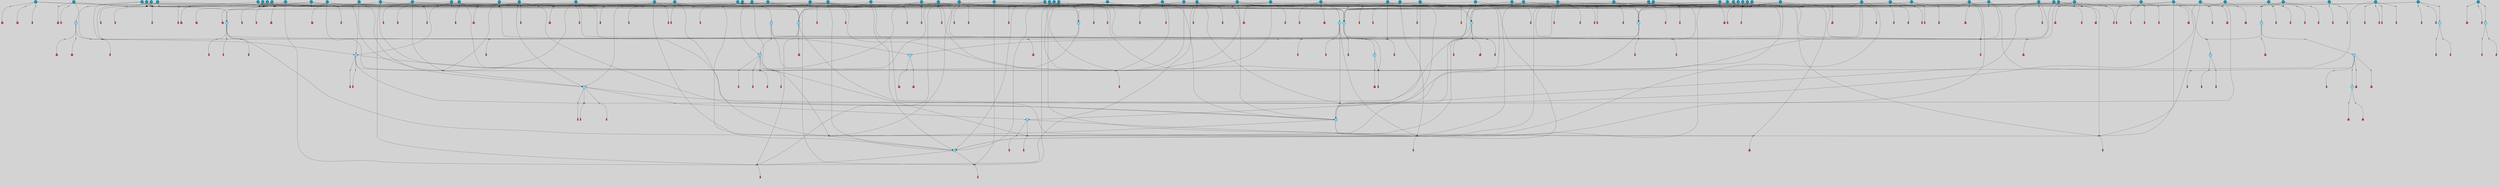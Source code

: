 // File exported with GEGELATI v1.3.1
// On the 2024-04-08 17:22:40
// With the File::TPGGraphDotExporter
digraph{
	graph[pad = "0.212, 0.055" bgcolor = lightgray]
	node[shape=circle style = filled label = ""]
		T3 [fillcolor="#66ddff"]
		T4 [fillcolor="#66ddff"]
		T7 [fillcolor="#66ddff"]
		T9 [fillcolor="#66ddff"]
		T11 [fillcolor="#66ddff"]
		T24 [fillcolor="#66ddff"]
		T27 [fillcolor="#66ddff"]
		T54 [fillcolor="#66ddff"]
		T82 [fillcolor="#66ddff"]
		T111 [fillcolor="#66ddff"]
		T129 [fillcolor="#66ddff"]
		T164 [fillcolor="#66ddff"]
		T195 [fillcolor="#66ddff"]
		T198 [fillcolor="#66ddff"]
		T207 [fillcolor="#66ddff"]
		T249 [fillcolor="#1199bb"]
		T263 [fillcolor="#1199bb"]
		T267 [fillcolor="#66ddff"]
		T292 [fillcolor="#1199bb"]
		T315 [fillcolor="#1199bb"]
		T318 [fillcolor="#1199bb"]
		T319 [fillcolor="#1199bb"]
		T20 [fillcolor="#66ddff"]
		T321 [fillcolor="#66ddff"]
		T322 [fillcolor="#66ddff"]
		T323 [fillcolor="#66ddff"]
		T327 [fillcolor="#1199bb"]
		T359 [fillcolor="#1199bb"]
		T382 [fillcolor="#1199bb"]
		T384 [fillcolor="#1199bb"]
		T388 [fillcolor="#1199bb"]
		T389 [fillcolor="#1199bb"]
		T394 [fillcolor="#1199bb"]
		T395 [fillcolor="#1199bb"]
		T399 [fillcolor="#1199bb"]
		T404 [fillcolor="#66ddff"]
		T406 [fillcolor="#1199bb"]
		T407 [fillcolor="#1199bb"]
		T409 [fillcolor="#1199bb"]
		T411 [fillcolor="#1199bb"]
		T412 [fillcolor="#1199bb"]
		T413 [fillcolor="#1199bb"]
		T414 [fillcolor="#1199bb"]
		T415 [fillcolor="#1199bb"]
		T421 [fillcolor="#1199bb"]
		T422 [fillcolor="#1199bb"]
		T427 [fillcolor="#1199bb"]
		T428 [fillcolor="#1199bb"]
		T429 [fillcolor="#66ddff"]
		T438 [fillcolor="#1199bb"]
		T448 [fillcolor="#1199bb"]
		T450 [fillcolor="#1199bb"]
		T452 [fillcolor="#1199bb"]
		T215 [fillcolor="#1199bb"]
		T454 [fillcolor="#1199bb"]
		T455 [fillcolor="#1199bb"]
		T457 [fillcolor="#1199bb"]
		T458 [fillcolor="#1199bb"]
		T461 [fillcolor="#1199bb"]
		T462 [fillcolor="#1199bb"]
		T463 [fillcolor="#1199bb"]
		T464 [fillcolor="#1199bb"]
		T465 [fillcolor="#1199bb"]
		T467 [fillcolor="#1199bb"]
		T468 [fillcolor="#1199bb"]
		T470 [fillcolor="#1199bb"]
		T472 [fillcolor="#1199bb"]
		T473 [fillcolor="#1199bb"]
		T483 [fillcolor="#1199bb"]
		T484 [fillcolor="#1199bb"]
		T485 [fillcolor="#1199bb"]
		T489 [fillcolor="#1199bb"]
		T436 [fillcolor="#1199bb"]
		T493 [fillcolor="#1199bb"]
		T494 [fillcolor="#1199bb"]
		T495 [fillcolor="#1199bb"]
		T496 [fillcolor="#1199bb"]
		T497 [fillcolor="#1199bb"]
		T498 [fillcolor="#1199bb"]
		T499 [fillcolor="#1199bb"]
		T501 [fillcolor="#1199bb"]
		T505 [fillcolor="#1199bb"]
		T506 [fillcolor="#1199bb"]
		T508 [fillcolor="#1199bb"]
		T192 [fillcolor="#1199bb"]
		T512 [fillcolor="#1199bb"]
		T513 [fillcolor="#1199bb"]
		T514 [fillcolor="#1199bb"]
		T515 [fillcolor="#1199bb"]
		T517 [fillcolor="#1199bb"]
		T518 [fillcolor="#1199bb"]
		T520 [fillcolor="#1199bb"]
		T521 [fillcolor="#66ddff"]
		T523 [fillcolor="#1199bb"]
		T524 [fillcolor="#1199bb"]
		T525 [fillcolor="#1199bb"]
		T526 [fillcolor="#1199bb"]
		T527 [fillcolor="#1199bb"]
		T528 [fillcolor="#1199bb"]
		T529 [fillcolor="#1199bb"]
		T530 [fillcolor="#1199bb"]
		T531 [fillcolor="#1199bb"]
		T532 [fillcolor="#1199bb"]
		T533 [fillcolor="#1199bb"]
		T534 [fillcolor="#1199bb"]
		P5477 [fillcolor="#cccccc" shape=point] //6|
		I5477 [shape=box style=invis label="6|1&2|6#1|7&#92;n10|7&2|0#1|5&#92;n9|4&0|1#2|2&#92;n8|6&0|0#1|0&#92;n"]
		P5477 -> I5477[style=invis]
		A4146 [fillcolor="#ff3366" shape=box margin=0.03 width=0 height=0 label="3"]
		T3 -> P5477 -> A4146
		P5478 [fillcolor="#cccccc" shape=point] //3|
		I5478 [shape=box style=invis label="7|6&2|4#0|2&#92;n10|3&2|7#1|4&#92;n11|6&0|4#0|1&#92;n7|1&0|0#2|6&#92;n7|6&0|3#2|6&#92;n4|0&2|6#0|1&#92;n4|4&2|5#0|2&#92;n4|6&0|4#2|7&#92;n10|0&2|3#1|5&#92;n2|6&0|5#0|2&#92;n1|0&2|3#0|7&#92;n1|6&2|0#0|5&#92;n6|2&0|1#0|7&#92;n9|2&0|3#2|7&#92;n5|3&0|6#0|6&#92;n1|7&2|5#2|3&#92;n8|1&2|7#0|6&#92;n1|0&2|5#2|1&#92;n7|1&2|2#2|5&#92;n7|4&2|6#0|3&#92;n"]
		P5478 -> I5478[style=invis]
		A4147 [fillcolor="#ff3366" shape=box margin=0.03 width=0 height=0 label="4"]
		T3 -> P5478 -> A4147
		P5479 [fillcolor="#cccccc" shape=point] //7|
		I5479 [shape=box style=invis label="0|2&2|4#2|6&#92;n5|3&0|6#0|1&#92;n4|7&2|6#0|5&#92;n7|6&0|7#0|5&#92;n10|7&2|2#1|1&#92;n"]
		P5479 -> I5479[style=invis]
		A4148 [fillcolor="#ff3366" shape=box margin=0.03 width=0 height=0 label="4"]
		T4 -> P5479 -> A4148
		P5480 [fillcolor="#cccccc" shape=point] //0|
		I5480 [shape=box style=invis label="2|5&0|1#0|6&#92;n6|1&2|2#2|7&#92;n8|0&0|3#1|4&#92;n4|3&2|5#2|4&#92;n8|1&2|4#0|0&#92;n6|6&0|1#2|6&#92;n11|7&2|4#2|5&#92;n6|2&2|4#0|2&#92;n8|5&2|4#2|4&#92;n2|1&2|1#2|2&#92;n2|7&2|5#2|6&#92;n9|7&0|5#0|4&#92;n1|2&0|5#2|6&#92;n4|2&2|3#2|7&#92;n3|3&2|1#0|2&#92;n"]
		P5480 -> I5480[style=invis]
		A4149 [fillcolor="#ff3366" shape=box margin=0.03 width=0 height=0 label="5"]
		T4 -> P5480 -> A4149
		P5481 [fillcolor="#cccccc" shape=point] //-3|
		I5481 [shape=box style=invis label="1|6&2|7#0|7&#92;n10|2&0|7#1|3&#92;n9|6&2|7#2|2&#92;n5|3&0|7#0|7&#92;n1|6&2|3#0|0&#92;n2|3&2|3#2|2&#92;n5|1&2|6#0|6&#92;n"]
		P5481 -> I5481[style=invis]
		A4150 [fillcolor="#ff3366" shape=box margin=0.03 width=0 height=0 label="7"]
		T7 -> P5481 -> A4150
		P5482 [fillcolor="#cccccc" shape=point] //5|
		I5482 [shape=box style=invis label="0|5&2|3#0|1&#92;n0|6&2|1#2|4&#92;n6|2&2|6#0|7&#92;n7|4&0|3#0|1&#92;n5|4&0|7#1|6&#92;n9|1&0|5#2|2&#92;n6|3&2|3#1|7&#92;n11|7&2|4#1|6&#92;n2|5&0|1#0|0&#92;n4|7&0|0#0|2&#92;n6|2&0|6#0|0&#92;n2|1&2|6#2|4&#92;n10|0&2|0#1|0&#92;n6|6&2|4#0|6&#92;n"]
		P5482 -> I5482[style=invis]
		A4151 [fillcolor="#ff3366" shape=box margin=0.03 width=0 height=0 label="8"]
		T7 -> P5482 -> A4151
		P5483 [fillcolor="#cccccc" shape=point] //-6|
		I5483 [shape=box style=invis label="11|1&0|7#2|0&#92;n10|4&0|1#1|0&#92;n4|3&2|4#2|1&#92;n0|5&2|0#0|0&#92;n6|1&0|0#0|3&#92;n8|2&2|0#0|4&#92;n11|4&2|0#1|6&#92;n7|0&2|6#2|3&#92;n5|3&2|6#2|0&#92;n2|0&2|0#0|4&#92;n"]
		P5483 -> I5483[style=invis]
		A4152 [fillcolor="#ff3366" shape=box margin=0.03 width=0 height=0 label="9"]
		T9 -> P5483 -> A4152
		P5484 [fillcolor="#cccccc" shape=point] //2|
		I5484 [shape=box style=invis label="6|3&2|7#1|4&#92;n8|6&0|0#2|5&#92;n2|1&0|2#0|3&#92;n8|7&0|6#0|4&#92;n2|1&2|0#0|1&#92;n0|0&2|2#2|3&#92;n6|6&0|7#2|1&#92;n6|1&0|7#2|6&#92;n5|4&2|7#0|4&#92;n0|3&0|4#2|0&#92;n11|0&2|0#2|5&#92;n4|5&2|5#2|4&#92;n5|7&0|6#0|4&#92;n9|7&2|5#0|3&#92;n5|4&2|1#0|3&#92;n5|3&0|1#1|7&#92;n0|4&0|3#2|5&#92;n"]
		P5484 -> I5484[style=invis]
		A4153 [fillcolor="#ff3366" shape=box margin=0.03 width=0 height=0 label="10"]
		T9 -> P5484 -> A4153
		P5485 [fillcolor="#cccccc" shape=point] //6|
		I5485 [shape=box style=invis label="3|0&2|7#2|2&#92;n3|2&0|4#2|5&#92;n5|1&0|2#1|0&#92;n8|7&0|1#2|0&#92;n8|5&0|3#0|6&#92;n0|2&0|2#2|3&#92;n1|5&2|5#0|5&#92;n5|6&0|6#0|7&#92;n6|7&0|0#2|6&#92;n1|2&2|3#0|0&#92;n7|7&2|3#0|4&#92;n0|7&2|7#0|6&#92;n1|0&2|2#2|7&#92;n4|4&0|1#0|0&#92;n"]
		P5485 -> I5485[style=invis]
		A4154 [fillcolor="#ff3366" shape=box margin=0.03 width=0 height=0 label="11"]
		T11 -> P5485 -> A4154
		P5486 [fillcolor="#cccccc" shape=point] //-4|
		I5486 [shape=box style=invis label="4|1&0|4#2|6&#92;n1|2&2|2#2|0&#92;n1|2&2|0#0|6&#92;n8|4&2|3#2|5&#92;n5|5&2|1#1|0&#92;n"]
		P5486 -> I5486[style=invis]
		A4155 [fillcolor="#ff3366" shape=box margin=0.03 width=0 height=0 label="12"]
		T11 -> P5486 -> A4155
		P5487 [fillcolor="#cccccc" shape=point] //-3|
		I5487 [shape=box style=invis label="8|1&2|3#0|5&#92;n0|6&0|5#0|5&#92;n3|7&2|1#0|6&#92;n3|5&0|1#0|0&#92;n9|5&2|0#0|4&#92;n3|5&0|2#0|3&#92;n10|6&2|4#1|0&#92;n9|4&2|7#2|6&#92;n1|7&2|5#2|2&#92;n"]
		P5487 -> I5487[style=invis]
		A4156 [fillcolor="#ff3366" shape=box margin=0.03 width=0 height=0 label="5"]
		T4 -> P5487 -> A4156
		P5488 [fillcolor="#cccccc" shape=point] //1|
		I5488 [shape=box style=invis label="5|1&0|6#2|7&#92;n2|4&0|4#2|2&#92;n0|6&0|5#0|4&#92;n10|6&2|5#1|6&#92;n9|3&0|1#1|7&#92;n10|3&2|2#1|0&#92;n5|0&0|0#2|1&#92;n11|3&2|3#1|5&#92;n10|3&0|1#1|0&#92;n2|4&0|1#0|1&#92;n0|2&0|3#2|4&#92;n9|2&2|1#2|5&#92;n11|7&2|6#2|6&#92;n"]
		P5488 -> I5488[style=invis]
		T24 -> P5488 -> T7
		P5489 [fillcolor="#cccccc" shape=point] //5|
		I5489 [shape=box style=invis label="3|0&2|0#0|1&#92;n3|0&0|7#0|1&#92;n5|3&0|2#2|6&#92;n4|4&2|4#2|6&#92;n11|2&0|7#1|6&#92;n2|7&2|2#2|5&#92;n9|3&2|6#2|7&#92;n7|7&0|0#0|4&#92;n6|1&2|4#2|3&#92;n5|4&2|0#1|6&#92;n1|3&0|7#0|4&#92;n"]
		P5489 -> I5489[style=invis]
		A4157 [fillcolor="#ff3366" shape=box margin=0.03 width=0 height=0 label="7"]
		T24 -> P5489 -> A4157
		P5490 [fillcolor="#cccccc" shape=point] //-2|
		I5490 [shape=box style=invis label="4|1&0|4#0|3&#92;n4|2&0|5#2|0&#92;n5|5&2|6#0|5&#92;n1|4&0|1#0|2&#92;n6|3&2|7#1|5&#92;n0|4&2|0#0|3&#92;n8|5&2|5#1|2&#92;n10|7&2|7#1|1&#92;n3|4&0|0#2|1&#92;n3|6&2|5#2|5&#92;n8|3&0|1#0|7&#92;n10|0&2|7#1|3&#92;n4|1&2|4#0|1&#92;n9|3&2|0#0|4&#92;n3|6&2|0#0|4&#92;n1|2&0|6#2|1&#92;n4|0&2|1#2|2&#92;n"]
		P5490 -> I5490[style=invis]
		A4158 [fillcolor="#ff3366" shape=box margin=0.03 width=0 height=0 label="14"]
		T24 -> P5490 -> A4158
		P5491 [fillcolor="#cccccc" shape=point] //2|
		I5491 [shape=box style=invis label="9|1&2|3#0|1&#92;n5|2&2|0#2|4&#92;n3|6&2|5#2|7&#92;n7|0&2|5#0|4&#92;n1|2&0|3#0|5&#92;n7|3&2|7#0|0&#92;n"]
		P5491 -> I5491[style=invis]
		A4159 [fillcolor="#ff3366" shape=box margin=0.03 width=0 height=0 label="2"]
		T27 -> P5491 -> A4159
		P5492 [fillcolor="#cccccc" shape=point] //-6|
		I5492 [shape=box style=invis label="7|5&0|4#0|4&#92;n11|0&2|5#2|1&#92;n"]
		P5492 -> I5492[style=invis]
		A4160 [fillcolor="#ff3366" shape=box margin=0.03 width=0 height=0 label="3"]
		T27 -> P5492 -> A4160
		T27 -> P5478
		T27 -> P5480
		P5493 [fillcolor="#cccccc" shape=point] //0|
		I5493 [shape=box style=invis label="4|0&0|3#2|7&#92;n10|2&0|3#1|7&#92;n3|5&0|2#0|3&#92;n4|5&0|0#2|1&#92;n10|7&2|0#1|2&#92;n5|3&2|3#1|6&#92;n9|5&2|0#0|4&#92;n5|4&2|7#0|2&#92;n10|3&2|7#1|4&#92;n7|2&0|1#2|6&#92;n8|6&0|5#0|5&#92;n8|7&2|3#0|5&#92;n2|6&2|4#0|0&#92;n"]
		P5493 -> I5493[style=invis]
		A4161 [fillcolor="#ff3366" shape=box margin=0.03 width=0 height=0 label="5"]
		T27 -> P5493 -> A4161
		P5494 [fillcolor="#cccccc" shape=point] //8|
		I5494 [shape=box style=invis label="9|0&0|1#2|0&#92;n10|1&2|5#1|4&#92;n8|2&2|6#0|4&#92;n2|4&2|5#2|3&#92;n4|2&2|2#0|2&#92;n7|5&0|2#0|0&#92;n8|2&2|1#1|3&#92;n8|7&0|7#2|1&#92;n1|1&0|0#0|7&#92;n5|6&2|5#1|0&#92;n6|6&2|5#0|0&#92;n11|4&0|3#2|6&#92;n4|2&2|4#0|7&#92;n5|6&0|1#2|0&#92;n11|3&0|2#0|7&#92;n"]
		P5494 -> I5494[style=invis]
		A4162 [fillcolor="#ff3366" shape=box margin=0.03 width=0 height=0 label="6"]
		T54 -> P5494 -> A4162
		T54 -> P5489
		P5495 [fillcolor="#cccccc" shape=point] //-10|
		I5495 [shape=box style=invis label="3|6&0|0#0|4&#92;n4|1&2|4#0|1&#92;n5|1&0|1#0|4&#92;n5|5&2|6#0|5&#92;n6|5&0|6#0|3&#92;n11|1&2|0#0|1&#92;n0|7&2|0#0|3&#92;n1|2&0|6#0|1&#92;n8|0&0|4#2|0&#92;n0|4&0|7#2|7&#92;n7|0&2|7#1|3&#92;n3|1&0|5#2|5&#92;n5|1&0|4#0|3&#92;n2|2&0|2#0|0&#92;n8|3&0|1#0|7&#92;n3|0&0|3#0|5&#92;n7|2&0|5#2|0&#92;n6|3&2|7#1|5&#92;n4|7&2|7#2|1&#92;n"]
		P5495 -> I5495[style=invis]
		A4163 [fillcolor="#ff3366" shape=box margin=0.03 width=0 height=0 label="14"]
		T54 -> P5495 -> A4163
		T54 -> P5482
		P5496 [fillcolor="#cccccc" shape=point] //6|
		I5496 [shape=box style=invis label="7|0&2|5#1|2&#92;n10|6&2|1#1|3&#92;n7|5&0|2#0|7&#92;n10|7&0|1#1|5&#92;n4|6&2|5#0|5&#92;n4|4&0|7#2|7&#92;n"]
		P5496 -> I5496[style=invis]
		A4164 [fillcolor="#ff3366" shape=box margin=0.03 width=0 height=0 label="7"]
		T82 -> P5496 -> A4164
		P5497 [fillcolor="#cccccc" shape=point] //6|
		I5497 [shape=box style=invis label="0|5&2|3#0|1&#92;n0|6&2|1#2|4&#92;n9|1&0|5#2|2&#92;n7|4&0|3#0|1&#92;n5|4&0|7#1|6&#92;n2|5&0|1#0|0&#92;n6|3&2|3#1|7&#92;n11|7&2|4#1|6&#92;n6|2&2|6#0|1&#92;n4|7&0|0#0|2&#92;n6|2&0|6#0|0&#92;n9|1&2|6#2|4&#92;n10|0&2|0#1|0&#92;n6|6&2|4#0|6&#92;n"]
		P5497 -> I5497[style=invis]
		A4165 [fillcolor="#ff3366" shape=box margin=0.03 width=0 height=0 label="8"]
		T82 -> P5497 -> A4165
		T82 -> P5483
		P5498 [fillcolor="#cccccc" shape=point] //-5|
		I5498 [shape=box style=invis label="0|0&2|3#0|2&#92;n10|5&0|6#1|3&#92;n7|3&0|6#2|3&#92;n3|4&0|6#0|6&#92;n10|5&0|2#1|1&#92;n5|0&0|1#0|3&#92;n6|6&2|5#1|5&#92;n7|4&0|2#1|7&#92;n5|7&0|1#2|5&#92;n1|5&0|0#0|3&#92;n7|5&2|1#2|6&#92;n9|0&0|2#0|0&#92;n4|0&2|4#0|0&#92;n4|6&0|0#2|3&#92;n3|1&0|6#2|5&#92;n7|7&2|1#2|3&#92;n9|4&2|2#0|6&#92;n"]
		P5498 -> I5498[style=invis]
		T111 -> P5498 -> T9
		P5499 [fillcolor="#cccccc" shape=point] //7|
		I5499 [shape=box style=invis label="7|4&2|1#2|0&#92;n4|1&2|4#2|3&#92;n5|0&2|0#2|2&#92;n6|1&2|4#2|6&#92;n"]
		P5499 -> I5499[style=invis]
		A4166 [fillcolor="#ff3366" shape=box margin=0.03 width=0 height=0 label="9"]
		T111 -> P5499 -> A4166
		P5500 [fillcolor="#cccccc" shape=point] //2|
		I5500 [shape=box style=invis label="3|0&2|0#0|1&#92;n11|2&0|7#1|6&#92;n8|7&2|4#0|5&#92;n5|3&0|2#2|6&#92;n4|4&2|4#2|6&#92;n3|0&0|7#0|1&#92;n2|7&2|2#2|5&#92;n9|3&2|6#2|7&#92;n7|7&0|0#0|4&#92;n6|1&2|4#1|3&#92;n5|4&2|0#1|6&#92;n1|3&0|7#0|4&#92;n"]
		P5500 -> I5500[style=invis]
		A4167 [fillcolor="#ff3366" shape=box margin=0.03 width=0 height=0 label="7"]
		T111 -> P5500 -> A4167
		T111 -> P5483
		T129 -> P5494
		T129 -> P5489
		P5501 [fillcolor="#cccccc" shape=point] //10|
		I5501 [shape=box style=invis label="4|5&2|7#2|1&#92;n1|7&2|3#0|6&#92;n3|5&2|2#0|3&#92;n10|3&0|7#1|4&#92;n7|1&0|4#2|6&#92;n10|2&0|3#1|7&#92;n9|5&2|0#0|4&#92;n4|0&0|3#2|7&#92;n11|4&2|6#1|2&#92;n5|4&2|7#0|2&#92;n2|6&2|4#0|0&#92;n6|5&0|7#2|1&#92;n5|3&2|3#1|6&#92;n10|7&2|0#1|2&#92;n"]
		P5501 -> I5501[style=invis]
		A4168 [fillcolor="#ff3366" shape=box margin=0.03 width=0 height=0 label="5"]
		T129 -> P5501 -> A4168
		P5502 [fillcolor="#cccccc" shape=point] //5|
		I5502 [shape=box style=invis label="9|4&2|3#1|3&#92;n0|4&2|4#0|5&#92;n6|1&2|6#2|5&#92;n4|0&0|5#2|0&#92;n"]
		P5502 -> I5502[style=invis]
		A4169 [fillcolor="#ff3366" shape=box margin=0.03 width=0 height=0 label="7"]
		T129 -> P5502 -> A4169
		P5503 [fillcolor="#cccccc" shape=point] //6|
		I5503 [shape=box style=invis label="9|4&2|7#0|6&#92;n8|4&0|1#1|0&#92;n1|3&0|0#2|1&#92;n2|4&0|6#2|2&#92;n5|1&2|5#0|7&#92;n3|0&0|3#2|6&#92;n2|2&2|6#0|2&#92;n8|4&0|4#2|2&#92;n5|1&2|4#0|3&#92;n9|4&0|6#0|6&#92;n5|0&2|2#1|5&#92;n11|7&0|0#1|1&#92;n0|4&0|3#0|3&#92;n7|7&2|4#2|5&#92;n1|5&0|1#2|1&#92;n"]
		P5503 -> I5503[style=invis]
		A4170 [fillcolor="#ff3366" shape=box margin=0.03 width=0 height=0 label="1"]
		T129 -> P5503 -> A4170
		T164 -> P5480
		P5504 [fillcolor="#cccccc" shape=point] //-1|
		I5504 [shape=box style=invis label="6|4&0|4#2|4&#92;n4|5&2|5#2|4&#92;n9|7&2|5#0|3&#92;n3|7&2|6#0|6&#92;n8|7&0|6#0|4&#92;n2|1&2|0#0|1&#92;n8|6&0|0#2|5&#92;n2|1&0|2#0|3&#92;n6|1&0|7#2|6&#92;n6|3&0|1#1|6&#92;n5|4&2|7#0|4&#92;n0|7&0|4#2|0&#92;n11|0&2|0#2|5&#92;n3|7&2|0#2|7&#92;n8|3&2|7#1|4&#92;n5|7&0|6#0|4&#92;n0|0&2|3#2|3&#92;n5|4&2|1#0|3&#92;n0|4&0|3#2|5&#92;n"]
		P5504 -> I5504[style=invis]
		A4171 [fillcolor="#ff3366" shape=box margin=0.03 width=0 height=0 label="10"]
		T164 -> P5504 -> A4171
		P5505 [fillcolor="#cccccc" shape=point] //-7|
		I5505 [shape=box style=invis label="6|1&0|2#0|3&#92;n1|2&0|1#2|0&#92;n10|3&2|2#1|1&#92;n0|1&0|2#0|7&#92;n4|6&2|7#2|4&#92;n6|0&2|7#0|6&#92;n"]
		P5505 -> I5505[style=invis]
		A4172 [fillcolor="#ff3366" shape=box margin=0.03 width=0 height=0 label="7"]
		T164 -> P5505 -> A4172
		P5506 [fillcolor="#cccccc" shape=point] //-6|
		I5506 [shape=box style=invis label="11|7&0|1#0|6&#92;n3|5&0|1#0|3&#92;n1|5&0|5#0|6&#92;n1|7&2|5#2|2&#92;n0|0&0|2#2|2&#92;n4|4&0|1#0|5&#92;n6|4&2|2#0|2&#92;n0|6&2|5#0|5&#92;n0|3&2|2#2|6&#92;n"]
		P5506 -> I5506[style=invis]
		A4173 [fillcolor="#ff3366" shape=box margin=0.03 width=0 height=0 label="5"]
		T164 -> P5506 -> A4173
		P5507 [fillcolor="#cccccc" shape=point] //4|
		I5507 [shape=box style=invis label="4|3&0|6#0|3&#92;n5|7&2|3#2|2&#92;n5|6&0|7#1|2&#92;n1|4&2|6#0|3&#92;n8|4&2|1#2|5&#92;n9|5&2|4#1|4&#92;n2|4&0|5#0|7&#92;n10|0&0|6#1|3&#92;n3|0&0|6#0|2&#92;n2|7&2|7#2|6&#92;n5|2&0|5#1|5&#92;n10|4&2|5#1|7&#92;n4|0&0|4#2|4&#92;n11|1&0|4#2|6&#92;n10|6&2|0#1|4&#92;n9|7&0|3#1|4&#92;n4|5&2|7#0|6&#92;n11|5&2|6#2|3&#92;n0|3&0|5#0|1&#92;n"]
		P5507 -> I5507[style=invis]
		A4174 [fillcolor="#ff3366" shape=box margin=0.03 width=0 height=0 label="13"]
		T164 -> P5507 -> A4174
		P5508 [fillcolor="#cccccc" shape=point] //5|
		I5508 [shape=box style=invis label="3|0&2|0#2|1&#92;n3|0&0|7#0|1&#92;n5|3&0|2#2|6&#92;n4|4&2|4#2|6&#92;n5|4&2|0#1|6&#92;n2|7&2|2#2|5&#92;n1|3&0|7#0|4&#92;n11|6&2|2#0|7&#92;n7|7&0|0#0|4&#92;n6|1&2|4#2|3&#92;n11|0&0|7#1|6&#92;n9|3&2|6#2|7&#92;n"]
		P5508 -> I5508[style=invis]
		A4175 [fillcolor="#ff3366" shape=box margin=0.03 width=0 height=0 label="7"]
		T195 -> P5508 -> A4175
		P5509 [fillcolor="#cccccc" shape=point] //4|
		I5509 [shape=box style=invis label="7|1&0|6#0|1&#92;n6|7&2|7#1|7&#92;n10|1&2|1#1|1&#92;n9|6&2|2#1|4&#92;n4|7&0|4#2|2&#92;n9|6&0|5#1|1&#92;n10|0&2|6#1|6&#92;n5|1&0|1#2|3&#92;n10|1&0|5#1|0&#92;n3|4&2|3#0|0&#92;n8|2&0|5#2|4&#92;n1|6&2|0#0|0&#92;n2|3&0|1#2|6&#92;n5|2&2|2#1|6&#92;n2|2&0|1#2|1&#92;n3|1&2|7#0|3&#92;n6|7&2|3#0|4&#92;n"]
		P5509 -> I5509[style=invis]
		A4176 [fillcolor="#ff3366" shape=box margin=0.03 width=0 height=0 label="10"]
		T195 -> P5509 -> A4176
		P5510 [fillcolor="#cccccc" shape=point] //-4|
		I5510 [shape=box style=invis label="0|4&0|0#2|7&#92;n8|5&2|4#2|4&#92;n4|3&2|5#2|4&#92;n11|7&2|2#2|5&#92;n6|5&2|2#2|7&#92;n3|2&0|7#0|7&#92;n3|3&2|1#0|3&#92;n2|6&0|3#2|5&#92;n0|1&2|6#2|2&#92;n8|2&0|0#1|6&#92;n0|7&0|5#0|4&#92;n9|5&0|3#2|7&#92;n2|7&2|5#2|6&#92;n9|0&2|0#0|1&#92;n1|2&2|4#0|2&#92;n"]
		P5510 -> I5510[style=invis]
		T195 -> P5510 -> T27
		P5511 [fillcolor="#cccccc" shape=point] //7|
		I5511 [shape=box style=invis label="7|4&2|7#0|4&#92;n4|6&0|1#2|5&#92;n2|1&2|3#0|0&#92;n4|3&2|0#0|1&#92;n0|0&2|7#2|7&#92;n7|7&0|5#2|3&#92;n5|0&2|1#2|2&#92;n10|0&0|4#1|2&#92;n4|4&0|7#0|0&#92;n6|7&0|2#0|1&#92;n1|4&2|5#0|4&#92;n"]
		P5511 -> I5511[style=invis]
		A4177 [fillcolor="#ff3366" shape=box margin=0.03 width=0 height=0 label="0"]
		T195 -> P5511 -> A4177
		P5512 [fillcolor="#cccccc" shape=point] //-3|
		I5512 [shape=box style=invis label="0|0&2|7#2|7&#92;n4|6&0|2#2|5&#92;n2|1&2|3#0|0&#92;n4|3&2|0#0|1&#92;n7|4&2|7#0|4&#92;n5|0&2|1#2|2&#92;n10|0&0|4#1|2&#92;n4|4&0|7#0|0&#92;n6|7&0|2#0|1&#92;n1|4&2|5#0|4&#92;n"]
		P5512 -> I5512[style=invis]
		A4178 [fillcolor="#ff3366" shape=box margin=0.03 width=0 height=0 label="0"]
		T198 -> P5512 -> A4178
		P5513 [fillcolor="#cccccc" shape=point] //-3|
		I5513 [shape=box style=invis label="3|7&0|0#0|2&#92;n11|5&0|1#1|1&#92;n4|1&0|6#2|6&#92;n4|0&0|1#0|5&#92;n"]
		P5513 -> I5513[style=invis]
		T198 -> P5513 -> T24
		T198 -> P5489
		P5514 [fillcolor="#cccccc" shape=point] //-2|
		I5514 [shape=box style=invis label="5|2&2|0#2|4&#92;n9|1&2|3#0|1&#92;n3|6&2|5#2|7&#92;n7|0&2|1#0|4&#92;n1|2&0|3#0|5&#92;n7|3&2|7#0|0&#92;n"]
		P5514 -> I5514[style=invis]
		A4179 [fillcolor="#ff3366" shape=box margin=0.03 width=0 height=0 label="2"]
		T198 -> P5514 -> A4179
		P5515 [fillcolor="#cccccc" shape=point] //-9|
		I5515 [shape=box style=invis label="4|1&0|4#2|6&#92;n11|0&2|0#0|6&#92;n8|4&2|3#2|5&#92;n6|0&0|3#0|1&#92;n"]
		P5515 -> I5515[style=invis]
		T198 -> P5515 -> T11
		P5516 [fillcolor="#cccccc" shape=point] //7|
		I5516 [shape=box style=invis label="7|0&2|1#2|0&#92;n9|7&2|1#1|7&#92;n8|2&0|1#1|0&#92;n6|6&0|2#1|1&#92;n2|2&0|5#0|0&#92;n5|7&0|0#2|1&#92;n5|1&2|5#1|5&#92;n4|7&2|4#2|3&#92;n10|5&2|2#1|5&#92;n1|3&2|2#2|0&#92;n10|2&2|6#1|5&#92;n"]
		P5516 -> I5516[style=invis]
		A4180 [fillcolor="#ff3366" shape=box margin=0.03 width=0 height=0 label="1"]
		T207 -> P5516 -> A4180
		T207 -> P5513
		P5517 [fillcolor="#cccccc" shape=point] //5|
		I5517 [shape=box style=invis label="8|1&2|6#0|6&#92;n3|0&0|7#0|1&#92;n11|3&0|2#2|6&#92;n4|4&2|4#2|6&#92;n11|2&0|7#1|6&#92;n2|7&2|2#2|5&#92;n7|7&0|0#0|4&#92;n6|1&2|4#2|3&#92;n5|4&2|0#1|6&#92;n3|0&2|0#0|1&#92;n1|3&0|7#0|4&#92;n"]
		P5517 -> I5517[style=invis]
		A4181 [fillcolor="#ff3366" shape=box margin=0.03 width=0 height=0 label="7"]
		T207 -> P5517 -> A4181
		P5518 [fillcolor="#cccccc" shape=point] //5|
		I5518 [shape=box style=invis label="10|4&2|6#1|2&#92;n8|4&0|1#1|0&#92;n0|4&2|6#0|0&#92;n8|4&2|5#2|1&#92;n7|5&2|5#1|0&#92;n3|6&0|6#2|2&#92;n1|7&0|7#0|5&#92;n2|0&0|7#2|4&#92;n9|4&2|6#2|7&#92;n2|6&2|2#0|0&#92;n11|7&2|7#0|7&#92;n5|5&0|0#0|1&#92;n10|1&0|0#1|0&#92;n7|3&0|1#2|5&#92;n9|2&2|7#1|5&#92;n9|0&2|5#1|2&#92;n1|6&2|4#2|2&#92;n3|3&2|2#0|7&#92;n1|6&2|0#0|0&#92;n6|4&2|6#1|0&#92;n"]
		P5518 -> I5518[style=invis]
		A4182 [fillcolor="#ff3366" shape=box margin=0.03 width=0 height=0 label="1"]
		T207 -> P5518 -> A4182
		P5519 [fillcolor="#cccccc" shape=point] //7|
		I5519 [shape=box style=invis label="6|1&2|6#2|7&#92;n7|0&2|4#2|3&#92;n3|3&0|7#0|6&#92;n5|4&0|2#2|4&#92;n8|5&2|6#2|7&#92;n0|0&2|3#0|3&#92;n5|4&2|4#2|6&#92;n"]
		P5519 -> I5519[style=invis]
		T207 -> P5519 -> T4
		P5520 [fillcolor="#cccccc" shape=point] //8|
		I5520 [shape=box style=invis label="5|4&2|1#1|0&#92;n3|0&0|3#2|0&#92;n3|7&2|2#0|6&#92;n6|6&0|2#2|4&#92;n0|0&0|2#0|6&#92;n"]
		P5520 -> I5520[style=invis]
		T249 -> P5520 -> T164
		T249 -> P5508
		T249 -> P5511
		T249 -> P5489
		P5521 [fillcolor="#cccccc" shape=point] //10|
		I5521 [shape=box style=invis label="6|1&2|4#2|3&#92;n3|0&0|7#0|1&#92;n5|3&0|2#2|6&#92;n4|4&0|4#2|6&#92;n5|4&2|0#1|6&#92;n10|5&0|6#1|5&#92;n2|5&2|1#2|2&#92;n1|3&0|7#0|4&#92;n3|0&2|0#0|1&#92;n11|2&0|5#1|6&#92;n9|3&2|6#2|7&#92;n7|7&0|0#0|4&#92;n"]
		P5521 -> I5521[style=invis]
		A4183 [fillcolor="#ff3366" shape=box margin=0.03 width=0 height=0 label="7"]
		T249 -> P5521 -> A4183
		P5522 [fillcolor="#cccccc" shape=point] //-2|
		I5522 [shape=box style=invis label="11|7&2|0#1|7&#92;n4|3&0|1#2|5&#92;n0|4&2|4#2|7&#92;n1|6&0|0#0|4&#92;n4|0&0|0#0|5&#92;n0|6&2|3#2|0&#92;n9|6&2|5#1|3&#92;n0|7&2|1#2|5&#92;n4|4&0|5#0|1&#92;n10|4&0|0#1|0&#92;n"]
		P5522 -> I5522[style=invis]
		A4184 [fillcolor="#ff3366" shape=box margin=0.03 width=0 height=0 label="12"]
		T263 -> P5522 -> A4184
		P5523 [fillcolor="#cccccc" shape=point] //-3|
		I5523 [shape=box style=invis label="7|2&2|4#0|2&#92;n4|1&2|6#0|1&#92;n11|6&0|4#0|1&#92;n7|1&0|0#2|6&#92;n6|2&0|1#0|7&#92;n10|3&2|7#1|4&#92;n3|5&2|3#0|1&#92;n4|4&2|5#0|2&#92;n4|6&0|4#2|7&#92;n2|5&0|5#0|2&#92;n10|0&2|3#1|4&#92;n0|1&2|7#0|6&#92;n7|6&0|3#2|6&#92;n1|3&0|6#2|0&#92;n5|3&0|6#0|6&#92;n1|4&2|5#2|3&#92;n1|6&2|0#0|5&#92;n9|2&0|3#2|7&#92;n7|1&2|2#2|5&#92;n"]
		P5523 -> I5523[style=invis]
		T263 -> P5523 -> T207
		P5524 [fillcolor="#cccccc" shape=point] //2|
		I5524 [shape=box style=invis label="4|1&0|4#2|6&#92;n5|5&2|1#1|0&#92;n1|0&2|0#0|6&#92;n8|4&2|3#2|5&#92;n"]
		P5524 -> I5524[style=invis]
		T263 -> P5524 -> T11
		T267 -> P5516
		T267 -> P5511
		T267 -> P5523
		P5525 [fillcolor="#cccccc" shape=point] //5|
		I5525 [shape=box style=invis label="1|6&2|7#0|7&#92;n9|2&2|7#2|3&#92;n10|2&0|7#1|3&#92;n0|0&2|7#2|2&#92;n1|6&2|3#0|0&#92;n2|3&2|3#2|2&#92;n"]
		P5525 -> I5525[style=invis]
		A4185 [fillcolor="#ff3366" shape=box margin=0.03 width=0 height=0 label="7"]
		T267 -> P5525 -> A4185
		P5526 [fillcolor="#cccccc" shape=point] //-6|
		I5526 [shape=box style=invis label="6|0&0|5#2|5&#92;n0|3&2|1#2|1&#92;n"]
		P5526 -> I5526[style=invis]
		A4186 [fillcolor="#ff3366" shape=box margin=0.03 width=0 height=0 label="3"]
		T267 -> P5526 -> A4186
		P5527 [fillcolor="#cccccc" shape=point] //-8|
		I5527 [shape=box style=invis label="0|4&0|3#2|5&#92;n2|1&0|2#2|3&#92;n8|7&0|6#0|4&#92;n0|4&2|4#0|1&#92;n9|4&2|5#0|3&#92;n0|0&2|7#2|3&#92;n4|5&2|5#2|4&#92;n5|7&0|6#0|4&#92;n5|4&2|7#0|4&#92;n0|3&0|4#2|0&#92;n6|3&2|2#1|4&#92;n11|7&2|0#2|5&#92;n6|1&0|7#2|5&#92;n5|3&0|1#1|7&#92;n2|0&2|0#0|1&#92;n6|6&0|7#2|1&#92;n"]
		P5527 -> I5527[style=invis]
		A4187 [fillcolor="#ff3366" shape=box margin=0.03 width=0 height=0 label="10"]
		T292 -> P5527 -> A4187
		P5528 [fillcolor="#cccccc" shape=point] //-4|
		I5528 [shape=box style=invis label="0|7&2|5#0|4&#92;n8|5&0|5#2|7&#92;n5|6&0|7#0|4&#92;n7|0&0|5#2|1&#92;n10|6&2|1#1|2&#92;n0|0&2|1#0|6&#92;n8|4&0|5#0|6&#92;n4|2&0|5#2|4&#92;n"]
		P5528 -> I5528[style=invis]
		A4188 [fillcolor="#ff3366" shape=box margin=0.03 width=0 height=0 label="5"]
		T292 -> P5528 -> A4188
		P5529 [fillcolor="#cccccc" shape=point] //5|
		I5529 [shape=box style=invis label="9|6&0|6#0|5&#92;n7|3&0|3#2|2&#92;n1|4&2|0#0|4&#92;n9|2&0|0#1|7&#92;n0|4&0|4#2|0&#92;n4|0&2|2#0|1&#92;n6|7&0|4#0|3&#92;n4|4&0|5#0|1&#92;n6|6&0|7#1|3&#92;n3|0&2|5#2|4&#92;n6|4&2|4#2|3&#92;n"]
		P5529 -> I5529[style=invis]
		A4189 [fillcolor="#ff3366" shape=box margin=0.03 width=0 height=0 label="9"]
		T292 -> P5529 -> A4189
		P5530 [fillcolor="#cccccc" shape=point] //-3|
		I5530 [shape=box style=invis label="6|3&2|4#1|4&#92;n5|3&0|1#1|7&#92;n2|1&0|2#2|3&#92;n8|7&0|6#0|4&#92;n2|1&2|0#0|1&#92;n0|0&2|2#2|3&#92;n6|1&0|7#2|6&#92;n5|7&0|2#0|4&#92;n0|3&0|4#2|0&#92;n11|0&2|0#2|5&#92;n6|0&2|0#1|4&#92;n8|6&0|2#2|5&#92;n5|4&2|1#0|3&#92;n9|7&2|5#0|3&#92;n5|4&2|7#0|4&#92;n"]
		P5530 -> I5530[style=invis]
		A4190 [fillcolor="#ff3366" shape=box margin=0.03 width=0 height=0 label="10"]
		T292 -> P5530 -> A4190
		P5531 [fillcolor="#cccccc" shape=point] //3|
		I5531 [shape=box style=invis label="9|0&0|1#2|2&#92;n8|6&0|0#1|0&#92;n8|2&0|2#2|4&#92;n3|5&0|1#0|5&#92;n0|0&0|6#2|7&#92;n"]
		P5531 -> I5531[style=invis]
		A4191 [fillcolor="#ff3366" shape=box margin=0.03 width=0 height=0 label="3"]
		T292 -> P5531 -> A4191
		P5532 [fillcolor="#cccccc" shape=point] //-1|
		I5532 [shape=box style=invis label="11|7&2|0#1|7&#92;n1|5&2|4#2|4&#92;n4|3&0|1#0|5&#92;n1|6&0|0#0|4&#92;n8|6&2|4#0|0&#92;n4|0&0|0#0|5&#92;n10|4&2|0#1|0&#92;n9|6&2|5#1|3&#92;n0|7&2|1#0|5&#92;n0|6&2|3#2|0&#92;n4|4&0|5#0|1&#92;n"]
		P5532 -> I5532[style=invis]
		A4192 [fillcolor="#ff3366" shape=box margin=0.03 width=0 height=0 label="12"]
		T315 -> P5532 -> A4192
		P5533 [fillcolor="#cccccc" shape=point] //0|
		I5533 [shape=box style=invis label="0|4&2|3#2|4&#92;n8|1&2|4#0|1&#92;n10|5&2|6#1|2&#92;n4|7&0|0#0|3&#92;n5|3&2|7#0|3&#92;n0|3&0|7#2|1&#92;n10|5&2|0#1|6&#92;n9|4&2|7#0|4&#92;n5|7&0|0#0|4&#92;n5|0&2|5#1|0&#92;n6|3&0|2#1|5&#92;n"]
		P5533 -> I5533[style=invis]
		T315 -> P5533 -> T54
		T315 -> P5531
		T315 -> P5481
		P5534 [fillcolor="#cccccc" shape=point] //3|
		I5534 [shape=box style=invis label="7|2&0|2#2|4&#92;n0|4&0|6#2|7&#92;n9|0&0|1#2|2&#92;n8|6&0|0#1|0&#92;n"]
		P5534 -> I5534[style=invis]
		A4193 [fillcolor="#ff3366" shape=box margin=0.03 width=0 height=0 label="3"]
		T315 -> P5534 -> A4193
		T318 -> P5482
		P5535 [fillcolor="#cccccc" shape=point] //-2|
		I5535 [shape=box style=invis label="5|2&2|0#0|2&#92;n0|0&0|6#2|1&#92;n"]
		P5535 -> I5535[style=invis]
		A4194 [fillcolor="#ff3366" shape=box margin=0.03 width=0 height=0 label="3"]
		T318 -> P5535 -> A4194
		T318 -> P5478
		T318 -> P5511
		T318 -> P5496
		T319 -> P5511
		P5536 [fillcolor="#cccccc" shape=point] //-6|
		I5536 [shape=box style=invis label="11|0&0|4#2|0&#92;n5|4&2|6#0|0&#92;n8|4&0|1#1|0&#92;n10|1&0|0#1|0&#92;n3|7&2|6#2|1&#92;n5|7&2|5#0|1&#92;n9|4&0|7#1|6&#92;n3|5&2|7#0|2&#92;n0|5&2|7#2|0&#92;n2|5&0|0#0|1&#92;n8|2&2|5#1|6&#92;n9|6&0|7#2|4&#92;n4|5&2|3#2|7&#92;n7|0&0|1#0|5&#92;n1|6&2|4#2|2&#92;n2|7&0|2#0|7&#92;n2|3&2|7#2|5&#92;n8|4&2|5#2|6&#92;n9|2&0|7#1|4&#92;n"]
		P5536 -> I5536[style=invis]
		T319 -> P5536 -> T24
		P5537 [fillcolor="#cccccc" shape=point] //9|
		I5537 [shape=box style=invis label="11|0&2|0#1|1&#92;n3|6&0|6#0|0&#92;n1|4&0|0#2|4&#92;n7|5&2|2#1|3&#92;n11|7&2|6#1|7&#92;n5|2&0|6#1|5&#92;n9|5&0|6#0|3&#92;n2|2&2|7#0|5&#92;n9|3&2|2#2|0&#92;n11|0&2|7#0|1&#92;n1|1&2|0#0|1&#92;n6|6&0|6#1|2&#92;n9|7&0|1#0|3&#92;n2|0&2|4#2|5&#92;n2|4&2|2#0|0&#92;n6|1&2|1#1|7&#92;n10|7&2|5#1|6&#92;n11|5&2|7#2|4&#92;n"]
		P5537 -> I5537[style=invis]
		A4195 [fillcolor="#ff3366" shape=box margin=0.03 width=0 height=0 label="1"]
		T319 -> P5537 -> A4195
		P5538 [fillcolor="#cccccc" shape=point] //-1|
		I5538 [shape=box style=invis label="1|7&2|1#0|6&#92;n8|1&2|3#0|5&#92;n10|6&2|7#1|0&#92;n1|7&2|5#0|2&#92;n0|3&0|3#2|2&#92;n3|5&0|1#0|0&#92;n3|5&0|2#0|3&#92;n1|5&2|0#0|4&#92;n5|7&2|2#2|5&#92;n4|0&2|3#0|3&#92;n"]
		P5538 -> I5538[style=invis]
		T319 -> P5538 -> T3
		P5539 [fillcolor="#cccccc" shape=point] //-6|
		I5539 [shape=box style=invis label="6|1&2|7#0|1&#92;n10|4&0|0#1|1&#92;n11|0&2|4#0|6&#92;n7|7&2|2#2|2&#92;n2|0&2|5#0|0&#92;n9|2&2|1#2|7&#92;n7|2&2|0#1|5&#92;n0|2&2|7#2|5&#92;n7|2&2|4#2|5&#92;n1|1&2|7#0|6&#92;n3|4&2|2#0|3&#92;n7|4&2|0#2|1&#92;n"]
		P5539 -> I5539[style=invis]
		T319 -> P5539 -> T111
		P5540 [fillcolor="#cccccc" shape=point] //-9|
		I5540 [shape=box style=invis label="2|0&2|0#2|1&#92;n4|4&2|4#2|6&#92;n9|1&0|3#1|7&#92;n5|3&0|2#2|6&#92;n2|7&2|2#2|5&#92;n5|4&2|0#1|6&#92;n3|0&0|7#0|1&#92;n1|3&0|7#0|4&#92;n11|6&2|2#0|7&#92;n7|7&0|0#0|4&#92;n11|0&0|7#1|6&#92;n9|3&2|6#2|7&#92;n"]
		P5540 -> I5540[style=invis]
		A4196 [fillcolor="#ff3366" shape=box margin=0.03 width=0 height=0 label="7"]
		T322 -> P5540 -> A4196
		P5541 [fillcolor="#cccccc" shape=point] //-4|
		I5541 [shape=box style=invis label="4|1&0|4#2|6&#92;n1|2&2|2#2|0&#92;n1|2&2|0#0|6&#92;n8|4&2|3#2|5&#92;n5|5&2|1#1|0&#92;n"]
		P5541 -> I5541[style=invis]
		A4197 [fillcolor="#ff3366" shape=box margin=0.03 width=0 height=0 label="12"]
		T321 -> P5541 -> A4197
		P5542 [fillcolor="#cccccc" shape=point] //6|
		I5542 [shape=box style=invis label="3|0&2|7#2|2&#92;n3|2&0|4#2|5&#92;n5|1&0|2#1|0&#92;n8|7&0|1#2|0&#92;n8|5&0|3#0|6&#92;n0|2&0|2#2|3&#92;n1|5&2|5#0|5&#92;n5|6&0|6#0|7&#92;n6|7&0|0#2|6&#92;n1|2&2|3#0|0&#92;n7|7&2|3#0|4&#92;n0|7&2|7#0|6&#92;n1|0&2|2#2|7&#92;n4|4&0|1#0|0&#92;n"]
		P5542 -> I5542[style=invis]
		A4198 [fillcolor="#ff3366" shape=box margin=0.03 width=0 height=0 label="11"]
		T321 -> P5542 -> A4198
		P5543 [fillcolor="#cccccc" shape=point] //2|
		I5543 [shape=box style=invis label="4|1&0|4#2|6&#92;n5|5&2|1#1|0&#92;n1|0&2|0#0|6&#92;n8|4&2|3#2|5&#92;n"]
		P5543 -> I5543[style=invis]
		T322 -> P5543 -> T321
		P5544 [fillcolor="#cccccc" shape=point] //8|
		I5544 [shape=box style=invis label="9|7&0|5#2|5&#92;n3|3&2|3#0|2&#92;n9|5&2|2#1|0&#92;n2|3&0|6#0|3&#92;n4|4&2|5#2|7&#92;n11|3&2|0#1|5&#92;n6|6&2|1#2|2&#92;n4|6&0|1#2|2&#92;n2|5&2|7#2|2&#92;n7|7&2|2#2|3&#92;n6|5&0|3#2|6&#92;n6|7&0|6#0|2&#92;n"]
		P5544 -> I5544[style=invis]
		A4199 [fillcolor="#ff3366" shape=box margin=0.03 width=0 height=0 label="14"]
		T322 -> P5544 -> A4199
		P5545 [fillcolor="#cccccc" shape=point] //4|
		I5545 [shape=box style=invis label="4|3&0|6#0|3&#92;n5|7&2|3#2|2&#92;n5|6&0|7#1|2&#92;n1|4&2|6#0|3&#92;n8|4&2|1#2|5&#92;n9|5&2|4#1|4&#92;n2|4&0|5#0|7&#92;n10|0&0|6#1|3&#92;n3|0&0|6#0|2&#92;n2|7&2|7#2|6&#92;n5|2&0|5#1|5&#92;n10|4&2|5#1|7&#92;n4|0&0|4#2|4&#92;n11|1&0|4#2|6&#92;n10|6&2|0#1|4&#92;n9|7&0|3#1|4&#92;n4|5&2|7#0|6&#92;n11|5&2|6#2|3&#92;n0|3&0|5#0|1&#92;n"]
		P5545 -> I5545[style=invis]
		A4200 [fillcolor="#ff3366" shape=box margin=0.03 width=0 height=0 label="13"]
		T322 -> P5545 -> A4200
		P5546 [fillcolor="#cccccc" shape=point] //-3|
		I5546 [shape=box style=invis label="4|5&0|0#0|0&#92;n4|7&0|0#0|2&#92;n0|6&2|1#2|4&#92;n9|1&0|5#2|2&#92;n10|0&2|0#1|0&#92;n6|6&2|4#0|6&#92;n2|5&0|1#0|0&#92;n6|3&2|3#1|7&#92;n11|7&2|4#1|6&#92;n6|2&2|6#0|1&#92;n6|2&0|0#0|0&#92;n9|1&2|6#2|4&#92;n10|4&0|3#1|1&#92;n5|4&2|7#1|6&#92;n"]
		P5546 -> I5546[style=invis]
		T323 -> P5546 -> T322
		P5547 [fillcolor="#cccccc" shape=point] //5|
		I5547 [shape=box style=invis label="0|5&2|3#0|1&#92;n0|6&2|1#2|4&#92;n6|2&2|6#0|7&#92;n7|4&0|3#0|1&#92;n5|4&0|7#1|6&#92;n9|1&0|5#2|2&#92;n6|3&2|3#1|7&#92;n11|7&2|4#1|6&#92;n2|5&0|1#0|0&#92;n4|7&0|0#0|2&#92;n6|2&0|6#0|0&#92;n2|1&2|6#2|4&#92;n10|0&2|0#1|0&#92;n6|6&2|4#0|6&#92;n"]
		P5547 -> I5547[style=invis]
		A4201 [fillcolor="#ff3366" shape=box margin=0.03 width=0 height=0 label="8"]
		T20 -> P5547 -> A4201
		P5548 [fillcolor="#cccccc" shape=point] //-3|
		I5548 [shape=box style=invis label="1|6&2|7#0|7&#92;n10|2&0|7#1|3&#92;n9|6&2|7#2|2&#92;n5|3&0|7#0|7&#92;n1|6&2|3#0|0&#92;n2|3&2|3#2|2&#92;n5|1&2|6#0|6&#92;n"]
		P5548 -> I5548[style=invis]
		A4202 [fillcolor="#ff3366" shape=box margin=0.03 width=0 height=0 label="7"]
		T20 -> P5548 -> A4202
		P5549 [fillcolor="#cccccc" shape=point] //1|
		I5549 [shape=box style=invis label="0|4&0|1#0|1&#92;n10|5&2|5#1|6&#92;n7|7&2|5#2|2&#92;n9|5&0|7#2|7&#92;n8|4&0|3#2|7&#92;n11|0&2|3#0|5&#92;n7|0&0|0#0|1&#92;n4|2&0|4#0|5&#92;n5|1&0|6#2|7&#92;n11|3&0|7#1|3&#92;n"]
		P5549 -> I5549[style=invis]
		T323 -> P5549 -> T20
		P5550 [fillcolor="#cccccc" shape=point] //-8|
		I5550 [shape=box style=invis label="7|5&0|4#2|4&#92;n"]
		P5550 -> I5550[style=invis]
		A4203 [fillcolor="#ff3366" shape=box margin=0.03 width=0 height=0 label="3"]
		T322 -> P5550 -> A4203
		P5551 [fillcolor="#cccccc" shape=point] //4|
		I5551 [shape=box style=invis label="4|3&0|6#0|3&#92;n5|7&2|3#2|2&#92;n5|6&0|7#1|2&#92;n1|4&2|6#0|3&#92;n8|4&2|1#2|5&#92;n9|5&2|4#1|4&#92;n2|4&0|5#0|7&#92;n10|0&0|6#1|3&#92;n3|0&0|6#0|2&#92;n2|7&2|7#2|6&#92;n5|2&0|5#1|5&#92;n10|4&2|5#1|7&#92;n4|0&0|4#2|4&#92;n11|1&0|4#2|6&#92;n10|6&2|0#1|4&#92;n9|7&0|3#1|4&#92;n4|5&2|7#0|6&#92;n11|5&2|6#2|3&#92;n0|3&0|5#0|1&#92;n"]
		P5551 -> I5551[style=invis]
		A4204 [fillcolor="#ff3366" shape=box margin=0.03 width=0 height=0 label="13"]
		T323 -> P5551 -> A4204
		P5552 [fillcolor="#cccccc" shape=point] //-7|
		I5552 [shape=box style=invis label="11|7&2|0#0|1&#92;n1|6&0|5#0|3&#92;n2|4&0|0#0|4&#92;n5|0&0|7#2|7&#92;n"]
		P5552 -> I5552[style=invis]
		T327 -> P5552 -> T164
		T327 -> P5508
		T327 -> P5532
		T327 -> P5534
		P5553 [fillcolor="#cccccc" shape=point] //-5|
		I5553 [shape=box style=invis label="10|3&2|7#1|1&#92;n6|0&0|1#0|3&#92;n"]
		P5553 -> I5553[style=invis]
		A4205 [fillcolor="#ff3366" shape=box margin=0.03 width=0 height=0 label="7"]
		T327 -> P5553 -> A4205
		P5554 [fillcolor="#cccccc" shape=point] //10|
		I5554 [shape=box style=invis label="5|5&2|1#1|0&#92;n10|0&2|1#1|0&#92;n6|6&0|2#2|7&#92;n4|1&0|4#2|6&#92;n"]
		P5554 -> I5554[style=invis]
		T359 -> P5554 -> T164
		T359 -> P5539
		T359 -> P5488
		T359 -> P5489
		P5555 [fillcolor="#cccccc" shape=point] //-2|
		I5555 [shape=box style=invis label="6|1&0|1#1|5&#92;n7|4&2|3#2|5&#92;n7|0&0|4#0|3&#92;n4|1&0|4#2|6&#92;n1|0&2|5#0|6&#92;n"]
		P5555 -> I5555[style=invis]
		T359 -> P5555 -> T24
		T382 -> P5511
		T382 -> P5536
		T382 -> P5537
		T382 -> P5539
		P5556 [fillcolor="#cccccc" shape=point] //3|
		I5556 [shape=box style=invis label="4|5&2|7#2|1&#92;n3|5&2|2#0|3&#92;n10|4&0|2#1|5&#92;n1|7&2|3#0|6&#92;n10|3&2|7#1|4&#92;n7|1&0|4#2|6&#92;n4|0&0|3#2|7&#92;n9|5&2|0#0|4&#92;n10|2&0|3#1|7&#92;n11|4&2|6#1|2&#92;n10|3&2|1#1|6&#92;n5|4&2|7#0|2&#92;n2|6&2|4#0|0&#92;n6|5&0|7#2|1&#92;n5|3&2|3#1|6&#92;n10|7&2|0#1|2&#92;n"]
		P5556 -> I5556[style=invis]
		A4206 [fillcolor="#ff3366" shape=box margin=0.03 width=0 height=0 label="5"]
		T382 -> P5556 -> A4206
		T384 -> P5513
		P5557 [fillcolor="#cccccc" shape=point] //-7|
		I5557 [shape=box style=invis label="5|4&2|6#1|6&#92;n4|7&0|0#2|4&#92;n7|5&0|0#0|4&#92;n2|3&0|6#0|5&#92;n0|3&0|7#2|7&#92;n8|0&0|7#1|7&#92;n2|7&2|2#2|5&#92;n8|4&2|1#0|2&#92;n"]
		P5557 -> I5557[style=invis]
		A4207 [fillcolor="#ff3366" shape=box margin=0.03 width=0 height=0 label="7"]
		T384 -> P5557 -> A4207
		P5558 [fillcolor="#cccccc" shape=point] //9|
		I5558 [shape=box style=invis label="4|3&0|6#0|3&#92;n5|7&2|3#2|2&#92;n5|6&0|7#1|2&#92;n1|4&2|6#0|3&#92;n8|4&2|1#2|5&#92;n9|5&2|4#2|4&#92;n2|4&0|5#0|7&#92;n11|1&0|4#2|6&#92;n3|0&0|6#0|2&#92;n2|7&2|7#2|6&#92;n5|2&0|5#1|5&#92;n10|4&2|5#1|7&#92;n4|0&0|4#2|4&#92;n10|0&0|6#1|3&#92;n10|6&2|0#1|4&#92;n9|7&0|3#1|4&#92;n4|5&2|7#0|6&#92;n11|5&2|6#2|3&#92;n0|3&0|5#0|1&#92;n"]
		P5558 -> I5558[style=invis]
		A4208 [fillcolor="#ff3366" shape=box margin=0.03 width=0 height=0 label="13"]
		T384 -> P5558 -> A4208
		T384 -> P5487
		T388 -> P5523
		P5559 [fillcolor="#cccccc" shape=point] //-9|
		I5559 [shape=box style=invis label="4|2&0|7#2|0&#92;n0|2&2|7#2|7&#92;n4|0&0|4#2|2&#92;n7|4&2|7#0|4&#92;n6|1&0|1#2|1&#92;n2|0&2|2#2|5&#92;n10|7&2|5#1|3&#92;n1|4&2|5#0|5&#92;n4|1&0|1#0|6&#92;n4|0&2|1#2|7&#92;n1|1&0|1#2|4&#92;n"]
		P5559 -> I5559[style=invis]
		T388 -> P5559 -> T267
		P5560 [fillcolor="#cccccc" shape=point] //8|
		I5560 [shape=box style=invis label="9|7&0|5#2|5&#92;n3|3&2|3#0|2&#92;n9|5&2|2#1|0&#92;n2|3&0|6#0|3&#92;n4|4&2|5#2|7&#92;n11|3&2|0#1|5&#92;n6|6&2|1#2|2&#92;n4|6&0|1#2|2&#92;n2|5&2|7#2|2&#92;n7|7&2|2#2|3&#92;n6|5&0|3#2|6&#92;n6|7&0|6#0|2&#92;n"]
		P5560 -> I5560[style=invis]
		A4209 [fillcolor="#ff3366" shape=box margin=0.03 width=0 height=0 label="14"]
		T388 -> P5560 -> A4209
		T389 -> P5532
		T389 -> P5533
		T389 -> P5531
		T389 -> P5481
		P5561 [fillcolor="#cccccc" shape=point] //9|
		I5561 [shape=box style=invis label="4|3&0|6#0|3&#92;n5|7&2|3#2|2&#92;n5|6&0|7#1|2&#92;n1|4&2|6#0|3&#92;n8|4&2|1#2|5&#92;n9|5&2|4#2|4&#92;n2|4&0|5#0|7&#92;n11|1&0|4#2|7&#92;n3|0&0|6#0|2&#92;n2|7&2|7#2|6&#92;n5|2&0|5#1|5&#92;n10|4&2|5#1|7&#92;n10|0&0|6#1|3&#92;n4|0&0|4#2|4&#92;n10|6&2|0#1|4&#92;n9|7&0|3#1|4&#92;n4|5&2|7#0|6&#92;n11|5&2|6#2|3&#92;n0|3&0|5#0|1&#92;n"]
		P5561 -> I5561[style=invis]
		T389 -> P5561 -> T3
		P5562 [fillcolor="#cccccc" shape=point] //7|
		I5562 [shape=box style=invis label="9|2&2|5#2|5&#92;n8|0&0|2#1|6&#92;n11|6&2|2#1|7&#92;n3|3&0|7#0|1&#92;n3|0&0|0#2|2&#92;n6|0&2|4#2|3&#92;n5|5&0|2#2|6&#92;n2|1&0|0#2|6&#92;n4|4&2|4#2|6&#92;n"]
		P5562 -> I5562[style=invis]
		T394 -> P5562 -> T82
		P5563 [fillcolor="#cccccc" shape=point] //-2|
		I5563 [shape=box style=invis label="6|2&2|2#0|7&#92;n6|3&0|3#2|5&#92;n2|5&2|2#2|5&#92;n11|7&0|3#2|6&#92;n7|0&2|4#0|1&#92;n7|7&0|0#0|4&#92;n9|3&2|6#2|7&#92;n5|5&0|2#2|6&#92;n6|1&2|7#2|3&#92;n9|6&2|0#0|6&#92;n10|3&2|6#1|6&#92;n2|6&2|4#0|7&#92;n5|4&0|0#2|5&#92;n11|7&0|6#0|6&#92;n"]
		P5563 -> I5563[style=invis]
		A4210 [fillcolor="#ff3366" shape=box margin=0.03 width=0 height=0 label="7"]
		T394 -> P5563 -> A4210
		T394 -> P5516
		P5564 [fillcolor="#cccccc" shape=point] //9|
		I5564 [shape=box style=invis label="5|1&2|5#1|0&#92;n9|4&0|1#1|7&#92;n1|3&2|5#2|4&#92;n1|0&0|1#0|4&#92;n8|7&0|4#2|4&#92;n"]
		P5564 -> I5564[style=invis]
		T394 -> P5564 -> T111
		P5565 [fillcolor="#cccccc" shape=point] //9|
		I5565 [shape=box style=invis label="1|1&0|5#2|6&#92;n10|2&0|2#1|2&#92;n11|6&2|0#2|5&#92;n6|0&2|5#1|5&#92;n1|5&0|1#0|4&#92;n2|2&0|7#0|5&#92;n2|0&0|1#0|5&#92;n8|5&0|7#1|5&#92;n10|1&2|6#1|5&#92;n5|4&2|7#1|7&#92;n11|4&0|7#0|5&#92;n"]
		P5565 -> I5565[style=invis]
		T395 -> P5565 -> T7
		P5566 [fillcolor="#cccccc" shape=point] //-9|
		I5566 [shape=box style=invis label="10|3&0|5#1|7&#92;n9|0&2|4#1|3&#92;n"]
		P5566 -> I5566[style=invis]
		A4211 [fillcolor="#ff3366" shape=box margin=0.03 width=0 height=0 label="3"]
		T395 -> P5566 -> A4211
		P5567 [fillcolor="#cccccc" shape=point] //-6|
		I5567 [shape=box style=invis label="3|5&0|0#0|2&#92;n6|6&2|1#2|6&#92;n4|6&0|1#2|5&#92;n7|1&0|6#1|3&#92;n11|1&2|4#0|5&#92;n1|2&0|1#2|3&#92;n4|3&0|5#2|4&#92;n4|0&0|5#2|0&#92;n8|5&2|4#2|4&#92;n2|4&0|1#0|6&#92;n5|1&2|4#0|0&#92;n3|3&2|1#0|2&#92;n9|7&0|5#0|4&#92;n2|2&0|6#2|0&#92;n7|1&2|2#2|2&#92;n"]
		P5567 -> I5567[style=invis]
		A4212 [fillcolor="#ff3366" shape=box margin=0.03 width=0 height=0 label="5"]
		T395 -> P5567 -> A4212
		P5568 [fillcolor="#cccccc" shape=point] //3|
		I5568 [shape=box style=invis label="4|7&0|7#2|7&#92;n11|5&2|6#0|2&#92;n5|5&2|6#2|0&#92;n3|2&0|6#0|3&#92;n10|2&2|5#1|5&#92;n9|4&2|3#1|5&#92;n2|5&2|7#2|4&#92;n11|3&2|5#1|0&#92;n7|0&0|7#2|1&#92;n1|2&0|5#0|1&#92;n"]
		P5568 -> I5568[style=invis]
		A4213 [fillcolor="#ff3366" shape=box margin=0.03 width=0 height=0 label="5"]
		T395 -> P5568 -> A4213
		T395 -> P5537
		T399 -> P5511
		P5569 [fillcolor="#cccccc" shape=point] //-6|
		I5569 [shape=box style=invis label="0|5&2|3#0|1&#92;n0|6&2|1#2|4&#92;n5|4&0|7#1|6&#92;n9|0&2|7#1|1&#92;n7|4&0|3#0|1&#92;n11|7&2|4#1|6&#92;n9|1&0|5#2|2&#92;n6|2&2|6#0|7&#92;n2|7&0|1#0|0&#92;n4|7&0|0#0|2&#92;n6|2&0|6#0|0&#92;n2|1&2|6#2|4&#92;n10|0&0|0#1|0&#92;n6|6&2|4#0|6&#92;n"]
		P5569 -> I5569[style=invis]
		T399 -> P5569 -> T129
		T399 -> P5489
		T399 -> P5539
		P5570 [fillcolor="#cccccc" shape=point] //5|
		I5570 [shape=box style=invis label="0|5&2|3#0|1&#92;n0|6&2|1#2|4&#92;n6|2&2|6#0|7&#92;n7|4&0|3#0|1&#92;n5|4&0|7#1|6&#92;n9|1&0|5#2|2&#92;n6|3&2|3#1|7&#92;n11|7&2|4#1|6&#92;n2|5&0|1#0|0&#92;n4|7&0|0#0|2&#92;n6|2&0|6#0|0&#92;n2|1&2|6#2|4&#92;n10|0&2|0#1|0&#92;n6|6&2|4#0|6&#92;n"]
		P5570 -> I5570[style=invis]
		A4214 [fillcolor="#ff3366" shape=box margin=0.03 width=0 height=0 label="8"]
		T404 -> P5570 -> A4214
		P5571 [fillcolor="#cccccc" shape=point] //-3|
		I5571 [shape=box style=invis label="1|6&2|7#0|7&#92;n10|2&0|7#1|3&#92;n9|6&2|7#2|2&#92;n5|3&0|7#0|7&#92;n1|6&2|3#0|0&#92;n2|3&2|3#2|2&#92;n5|1&2|6#0|6&#92;n"]
		P5571 -> I5571[style=invis]
		A4215 [fillcolor="#ff3366" shape=box margin=0.03 width=0 height=0 label="7"]
		T404 -> P5571 -> A4215
		P5572 [fillcolor="#cccccc" shape=point] //-9|
		I5572 [shape=box style=invis label="9|2&2|5#2|5&#92;n8|0&0|2#1|6&#92;n11|6&2|2#1|7&#92;n2|1&2|0#2|6&#92;n3|0&0|0#2|2&#92;n5|5&0|2#2|6&#92;n3|3&0|7#0|1&#92;n4|4&2|4#2|6&#92;n"]
		P5572 -> I5572[style=invis]
		T406 -> P5572 -> T82
		T406 -> P5563
		T406 -> P5564
		T406 -> P5508
		P5573 [fillcolor="#cccccc" shape=point] //-5|
		I5573 [shape=box style=invis label="10|6&2|5#1|6&#92;n9|3&0|1#1|7&#92;n2|4&0|1#0|1&#92;n11|3&0|7#1|6&#92;n5|1&0|6#2|7&#92;n8|0&0|0#0|1&#92;n0|6&0|7#0|4&#92;n6|7&2|6#2|6&#92;n11|0&2|3#0|5&#92;n"]
		P5573 -> I5573[style=invis]
		T406 -> P5573 -> T7
		P5574 [fillcolor="#cccccc" shape=point] //3|
		I5574 [shape=box style=invis label="5|7&2|3#2|2&#92;n5|6&0|7#1|2&#92;n1|4&2|6#0|3&#92;n1|7&2|4#2|7&#92;n11|5&2|6#2|3&#92;n9|5&2|4#1|4&#92;n2|4&0|5#0|7&#92;n10|0&0|6#1|3&#92;n0|3&0|5#0|1&#92;n2|7&2|7#2|6&#92;n6|2&0|5#1|5&#92;n10|4&2|5#1|7&#92;n11|1&0|4#2|6&#92;n10|6&2|0#1|4&#92;n9|7&0|3#1|4&#92;n4|5&2|7#0|6&#92;n9|4&2|1#2|5&#92;n3|0&0|6#0|2&#92;n"]
		P5574 -> I5574[style=invis]
		T407 -> P5574 -> T27
		P5575 [fillcolor="#cccccc" shape=point] //-8|
		I5575 [shape=box style=invis label="7|5&0|4#2|4&#92;n"]
		P5575 -> I5575[style=invis]
		A4216 [fillcolor="#ff3366" shape=box margin=0.03 width=0 height=0 label="3"]
		T407 -> P5575 -> A4216
		P5576 [fillcolor="#cccccc" shape=point] //-7|
		I5576 [shape=box style=invis label="10|2&0|6#1|3&#92;n5|3&0|7#0|7&#92;n10|6&0|0#1|5&#92;n5|2&0|2#0|1&#92;n1|0&2|7#0|7&#92;n1|6&2|3#0|0&#92;n9|2&2|7#2|2&#92;n7|0&2|7#2|5&#92;n7|0&2|6#0|2&#92;n2|3&2|3#2|2&#92;n"]
		P5576 -> I5576[style=invis]
		A4217 [fillcolor="#ff3366" shape=box margin=0.03 width=0 height=0 label="7"]
		T407 -> P5576 -> A4217
		T407 -> P5488
		P5577 [fillcolor="#cccccc" shape=point] //5|
		I5577 [shape=box style=invis label="7|5&0|0#0|2&#92;n10|7&0|1#1|5&#92;n4|6&2|5#0|5&#92;n8|4&0|4#2|0&#92;n7|0&0|5#1|2&#92;n4|4&0|3#2|7&#92;n"]
		P5577 -> I5577[style=invis]
		A4218 [fillcolor="#ff3366" shape=box margin=0.03 width=0 height=0 label="7"]
		T409 -> P5577 -> A4218
		T409 -> P5483
		P5578 [fillcolor="#cccccc" shape=point] //5|
		I5578 [shape=box style=invis label="4|1&2|5#2|4&#92;n10|6&2|7#1|3&#92;n4|6&2|5#0|5&#92;n6|0&2|5#1|3&#92;n"]
		P5578 -> I5578[style=invis]
		A4219 [fillcolor="#ff3366" shape=box margin=0.03 width=0 height=0 label="7"]
		T409 -> P5578 -> A4219
		P5579 [fillcolor="#cccccc" shape=point] //8|
		I5579 [shape=box style=invis label="10|7&0|5#1|5&#92;n6|4&0|2#0|4&#92;n8|7&2|4#2|3&#92;n8|3&2|6#2|4&#92;n8|4&2|0#1|5&#92;n11|3&2|5#0|0&#92;n2|7&2|2#2|3&#92;n5|4&2|6#2|0&#92;n9|2&2|0#1|2&#92;n7|0&0|7#2|1&#92;n7|4&0|3#2|3&#92;n0|2&0|0#2|1&#92;n9|1&0|1#1|4&#92;n5|4&2|7#2|2&#92;n5|4&0|1#2|7&#92;n2|5&2|7#2|3&#92;n3|2&0|6#0|3&#92;n"]
		P5579 -> I5579[style=invis]
		A4220 [fillcolor="#ff3366" shape=box margin=0.03 width=0 height=0 label="5"]
		T409 -> P5579 -> A4220
		P5580 [fillcolor="#cccccc" shape=point] //-9|
		I5580 [shape=box style=invis label="1|0&2|4#2|0&#92;n7|7&0|6#1|4&#92;n8|5&0|2#2|6&#92;n10|6&2|7#1|5&#92;n"]
		P5580 -> I5580[style=invis]
		A4221 [fillcolor="#ff3366" shape=box margin=0.03 width=0 height=0 label="3"]
		T409 -> P5580 -> A4221
		P5581 [fillcolor="#cccccc" shape=point] //2|
		I5581 [shape=box style=invis label="4|6&2|4#2|3&#92;n2|3&2|3#2|6&#92;n7|0&2|1#2|0&#92;n3|1&0|1#2|7&#92;n2|0&2|7#0|3&#92;n5|7&2|6#2|4&#92;n5|1&2|5#2|5&#92;n5|4&0|0#2|6&#92;n8|7&2|6#1|5&#92;n1|7&2|2#0|7&#92;n7|3&2|7#1|6&#92;n2|2&0|5#0|0&#92;n"]
		P5581 -> I5581[style=invis]
		A4222 [fillcolor="#ff3366" shape=box margin=0.03 width=0 height=0 label="1"]
		T411 -> P5581 -> A4222
		P5582 [fillcolor="#cccccc" shape=point] //10|
		I5582 [shape=box style=invis label="5|6&0|5#0|4&#92;n1|3&2|2#0|4&#92;n9|0&2|3#0|2&#92;n9|3&2|7#2|0&#92;n3|2&2|4#2|5&#92;n3|1&2|0#2|7&#92;n3|1&2|6#2|6&#92;n8|1&2|4#0|2&#92;n2|0&0|6#2|1&#92;n2|5&2|6#2|6&#92;n0|2&2|6#2|1&#92;n2|5&0|2#0|3&#92;n7|0&2|4#1|1&#92;n11|7&0|7#1|5&#92;n3|2&2|7#2|4&#92;n"]
		P5582 -> I5582[style=invis]
		A4223 [fillcolor="#ff3366" shape=box margin=0.03 width=0 height=0 label="5"]
		T411 -> P5582 -> A4223
		P5583 [fillcolor="#cccccc" shape=point] //7|
		I5583 [shape=box style=invis label="5|0&2|1#2|2&#92;n4|5&0|7#0|0&#92;n2|1&2|3#0|0&#92;n7|4&2|7#0|4&#92;n1|4&2|5#0|4&#92;n7|7&0|5#2|3&#92;n4|3&2|0#0|1&#92;n10|0&0|4#1|2&#92;n7|3&0|3#1|2&#92;n4|6&0|4#2|5&#92;n0|0&2|0#2|7&#92;n"]
		P5583 -> I5583[style=invis]
		A4224 [fillcolor="#ff3366" shape=box margin=0.03 width=0 height=0 label="0"]
		T411 -> P5583 -> A4224
		T411 -> P5528
		T411 -> P5477
		T412 -> P5562
		T412 -> P5563
		T412 -> P5564
		P5584 [fillcolor="#cccccc" shape=point] //4|
		I5584 [shape=box style=invis label="11|6&0|5#2|2&#92;n7|0&2|2#2|3&#92;n0|6&0|6#2|5&#92;n6|4&2|3#2|0&#92;n"]
		P5584 -> I5584[style=invis]
		A4225 [fillcolor="#ff3366" shape=box margin=0.03 width=0 height=0 label="12"]
		T412 -> P5584 -> A4225
		T412 -> P5500
		P5585 [fillcolor="#cccccc" shape=point] //-10|
		I5585 [shape=box style=invis label="11|0&2|2#1|1&#92;n4|4&0|4#2|6&#92;n4|0&0|6#2|2&#92;n3|3&0|7#2|7&#92;n1|4&0|4#0|5&#92;n10|4&2|1#1|2&#92;n5|2&0|2#2|6&#92;n11|0&0|7#1|6&#92;n3|0&2|0#2|1&#92;n6|0&2|4#0|4&#92;n9|4&0|5#2|3&#92;n5|6&0|7#0|1&#92;n7|7&0|0#0|4&#92;n6|4&0|6#0|0&#92;n10|1&2|2#1|6&#92;n9|3&2|3#2|2&#92;n"]
		P5585 -> I5585[style=invis]
		A4226 [fillcolor="#ff3366" shape=box margin=0.03 width=0 height=0 label="7"]
		T413 -> P5585 -> A4226
		P5586 [fillcolor="#cccccc" shape=point] //-6|
		I5586 [shape=box style=invis label="6|4&0|4#2|0&#92;n11|1&2|2#1|4&#92;n6|5&2|5#2|4&#92;n2|1&2|0#0|1&#92;n0|4&0|4#2|5&#92;n2|1&0|2#0|3&#92;n5|6&2|1#0|3&#92;n9|7&2|5#0|3&#92;n0|4&0|2#0|0&#92;n8|7&0|6#0|4&#92;n11|0&2|3#2|3&#92;n2|4&0|3#0|2&#92;n3|7&2|0#2|0&#92;n11|0&2|0#2|5&#92;n8|0&0|5#0|6&#92;n7|2&2|7#0|2&#92;n3|7&2|6#0|6&#92;n"]
		P5586 -> I5586[style=invis]
		A4227 [fillcolor="#ff3366" shape=box margin=0.03 width=0 height=0 label="10"]
		T413 -> P5586 -> A4227
		T413 -> P5507
		T413 -> P5523
		P5587 [fillcolor="#cccccc" shape=point] //2|
		I5587 [shape=box style=invis label="0|2&2|1#0|5&#92;n10|0&2|1#1|0&#92;n4|4&2|0#0|0&#92;n"]
		P5587 -> I5587[style=invis]
		T413 -> P5587 -> T24
		T414 -> P5523
		T414 -> P5559
		P5588 [fillcolor="#cccccc" shape=point] //9|
		I5588 [shape=box style=invis label="10|2&2|5#1|5&#92;n4|1&0|4#2|7&#92;n9|5&0|6#2|0&#92;n2|1&2|7#0|5&#92;n0|5&0|5#2|0&#92;n11|6&2|4#0|1&#92;n10|3&2|7#1|1&#92;n1|4&2|0#2|1&#92;n2|5&0|5#2|2&#92;n5|5&0|6#2|4&#92;n0|0&0|0#2|2&#92;n7|6&0|6#0|6&#92;n3|7&2|1#2|7&#92;n6|2&0|1#0|7&#92;n7|1&2|2#2|5&#92;n10|6&2|6#1|3&#92;n5|3&0|6#0|6&#92;n1|6&0|5#2|1&#92;n5|3&2|5#0|4&#92;n"]
		P5588 -> I5588[style=invis]
		T414 -> P5588 -> T207
		P5589 [fillcolor="#cccccc" shape=point] //2|
		I5589 [shape=box style=invis label="1|7&2|2#0|7&#92;n2|3&2|3#2|5&#92;n7|0&2|1#2|0&#92;n7|6&0|0#1|4&#92;n3|1&0|1#2|7&#92;n2|0&2|7#0|3&#92;n5|7&2|6#2|4&#92;n5|1&2|5#2|5&#92;n5|4&0|0#2|6&#92;n8|7&2|6#1|5&#92;n4|6&2|4#2|3&#92;n7|3&2|7#1|6&#92;n2|2&0|5#0|0&#92;n"]
		P5589 -> I5589[style=invis]
		A4228 [fillcolor="#ff3366" shape=box margin=0.03 width=0 height=0 label="1"]
		T415 -> P5589 -> A4228
		T415 -> P5582
		P5590 [fillcolor="#cccccc" shape=point] //7|
		I5590 [shape=box style=invis label="9|7&0|4#2|6&#92;n9|4&2|5#1|4&#92;n7|1&2|5#2|5&#92;n9|7&0|4#2|5&#92;n5|3&0|4#0|0&#92;n7|3&0|6#0|2&#92;n8|5&2|7#2|2&#92;n10|3&0|2#1|4&#92;n7|6&0|3#1|4&#92;n9|0&0|7#0|6&#92;n1|5&2|5#0|1&#92;n0|4&0|7#2|5&#92;n1|1&0|0#0|1&#92;n8|6&0|5#0|1&#92;n8|4&0|4#0|1&#92;n7|2&0|3#1|4&#92;n"]
		P5590 -> I5590[style=invis]
		A4229 [fillcolor="#ff3366" shape=box margin=0.03 width=0 height=0 label="7"]
		T415 -> P5590 -> A4229
		T415 -> P5528
		P5591 [fillcolor="#cccccc" shape=point] //6|
		I5591 [shape=box style=invis label="5|1&0|6#2|7&#92;n10|6&2|5#1|6&#92;n0|6&2|5#0|4&#92;n2|4&0|4#2|2&#92;n9|3&0|1#1|7&#92;n10|3&2|2#1|0&#92;n5|0&0|1#2|1&#92;n11|3&2|3#1|5&#92;n10|3&0|1#1|0&#92;n2|4&0|1#0|1&#92;n1|3&0|0#2|5&#92;n11|7&2|6#2|6&#92;n9|2&2|1#2|5&#92;n"]
		P5591 -> I5591[style=invis]
		T415 -> P5591 -> T404
		P5592 [fillcolor="#cccccc" shape=point] //-4|
		I5592 [shape=box style=invis label="2|1&2|0#0|1&#92;n0|0&2|3#2|3&#92;n0|7&2|6#0|6&#92;n8|7&0|6#0|4&#92;n5|4&2|7#0|4&#92;n8|6&0|0#2|5&#92;n2|1&0|2#0|3&#92;n0|3&0|3#2|5&#92;n6|7&0|1#1|6&#92;n5|4&2|1#0|3&#92;n0|7&0|4#2|0&#92;n3|1&0|1#2|7&#92;n3|7&2|0#2|7&#92;n8|0&2|7#1|4&#92;n5|7&0|6#0|4&#92;n9|3&2|5#1|6&#92;n9|7&2|5#0|3&#92;n6|4&0|4#2|4&#92;n3|1&0|6#2|5&#92;n6|1&0|7#2|6&#92;n"]
		P5592 -> I5592[style=invis]
		A4230 [fillcolor="#ff3366" shape=box margin=0.03 width=0 height=0 label="10"]
		T421 -> P5592 -> A4230
		P5593 [fillcolor="#cccccc" shape=point] //0|
		I5593 [shape=box style=invis label="9|3&0|0#2|5&#92;n0|4&2|4#0|2&#92;n4|7&0|0#0|0&#92;n0|1&2|5#2|2&#92;n9|2&0|4#2|2&#92;n0|1&2|3#2|6&#92;n6|2&2|6#0|1&#92;n9|7&2|4#1|6&#92;n6|3&0|3#1|7&#92;n3|1&0|2#2|7&#92;n0|6&2|1#2|6&#92;n7|0&2|4#1|3&#92;n7|7&0|6#2|4&#92;n9|1&2|6#2|0&#92;n5|7&0|6#1|1&#92;n0|6&2|2#2|1&#92;n6|5&0|6#0|0&#92;n5|2&2|4#2|3&#92;n6|6&2|4#0|6&#92;n"]
		P5593 -> I5593[style=invis]
		T421 -> P5593 -> T267
		T421 -> P5575
		T421 -> P5564
		P5594 [fillcolor="#cccccc" shape=point] //-5|
		I5594 [shape=box style=invis label="3|0&2|7#0|5&#92;n4|0&2|6#0|6&#92;n6|4&0|1#2|4&#92;n10|5&2|6#1|4&#92;n6|0&0|3#2|6&#92;n4|1&0|5#0|1&#92;n8|1&0|2#0|3&#92;n"]
		P5594 -> I5594[style=invis]
		T421 -> P5594 -> T54
		T422 -> P5483
		P5595 [fillcolor="#cccccc" shape=point] //8|
		I5595 [shape=box style=invis label="9|0&2|0#2|1&#92;n"]
		P5595 -> I5595[style=invis]
		A4231 [fillcolor="#ff3366" shape=box margin=0.03 width=0 height=0 label="7"]
		T422 -> P5595 -> A4231
		T422 -> P5512
		P5596 [fillcolor="#cccccc" shape=point] //-3|
		I5596 [shape=box style=invis label="2|0&0|1#0|5&#92;n0|0&0|7#0|3&#92;n2|2&0|7#2|5&#92;n1|1&0|5#2|6&#92;n5|0&2|5#1|5&#92;n10|1&2|6#1|5&#92;n10|2&2|2#1|2&#92;n10|4&0|6#1|5&#92;n4|5&0|3#2|4&#92;n8|5&0|5#1|5&#92;n5|4&2|7#1|7&#92;n11|4&0|7#0|5&#92;n"]
		P5596 -> I5596[style=invis]
		T422 -> P5596 -> T7
		T422 -> P5576
		T427 -> P5533
		T427 -> P5531
		T427 -> P5513
		P5597 [fillcolor="#cccccc" shape=point] //-2|
		I5597 [shape=box style=invis label="5|2&0|0#1|2&#92;n8|6&0|5#1|4&#92;n5|3&2|2#2|0&#92;n9|3&0|1#1|7&#92;n5|6&2|2#0|4&#92;n5|2&0|0#1|4&#92;n9|0&2|7#2|2&#92;n"]
		P5597 -> I5597[style=invis]
		T427 -> P5597 -> T7
		T427 -> P5539
		T428 -> P5482
		T428 -> P5478
		P5598 [fillcolor="#cccccc" shape=point] //-3|
		I5598 [shape=box style=invis label="4|2&2|5#0|6&#92;n3|7&0|1#0|7&#92;n5|6&0|0#1|7&#92;n4|4&0|7#0|7&#92;n7|5&0|2#2|7&#92;n4|1&2|0#2|2&#92;n10|6&2|1#1|3&#92;n6|0&2|3#2|0&#92;n7|4&2|5#1|2&#92;n"]
		P5598 -> I5598[style=invis]
		A4232 [fillcolor="#ff3366" shape=box margin=0.03 width=0 height=0 label="7"]
		T428 -> P5598 -> A4232
		P5599 [fillcolor="#cccccc" shape=point] //-3|
		I5599 [shape=box style=invis label="4|7&2|0#0|0&#92;n4|1&0|2#2|3&#92;n4|0&2|1#0|0&#92;n3|7&0|0#0|2&#92;n"]
		P5599 -> I5599[style=invis]
		T428 -> P5599 -> T129
		T428 -> P5531
		P5600 [fillcolor="#cccccc" shape=point] //-1|
		I5600 [shape=box style=invis label="1|7&0|6#2|0&#92;n7|4&2|2#2|0&#92;n11|6&0|3#0|3&#92;n6|4&0|2#1|3&#92;n2|0&2|2#0|7&#92;n11|4&2|5#2|2&#92;n4|2&0|3#2|7&#92;n2|6&0|3#0|7&#92;n7|2&0|7#1|0&#92;n"]
		P5600 -> I5600[style=invis]
		T429 -> P5600 -> T267
		P5601 [fillcolor="#cccccc" shape=point] //2|
		I5601 [shape=box style=invis label="6|7&2|0#0|6&#92;n0|3&0|1#0|0&#92;n8|7&2|2#2|3&#92;n9|2&2|0#1|0&#92;n9|7&0|5#2|5&#92;n5|6&0|4#0|5&#92;n4|5&2|5#2|1&#92;n6|7&0|3#1|4&#92;n6|6&0|4#2|1&#92;n2|0&0|6#0|3&#92;n2|5&2|7#2|2&#92;n6|5&0|1#0|4&#92;n4|4&2|5#2|7&#92;n11|4&0|6#0|2&#92;n11|6&2|0#1|5&#92;n2|4&2|2#0|3&#92;n4|6&2|1#2|2&#92;n"]
		P5601 -> I5601[style=invis]
		A4233 [fillcolor="#ff3366" shape=box margin=0.03 width=0 height=0 label="14"]
		T429 -> P5601 -> A4233
		P5602 [fillcolor="#cccccc" shape=point] //8|
		I5602 [shape=box style=invis label="5|4&2|7#0|4&#92;n0|0&0|0#0|4&#92;n0|4&0|3#2|5&#92;n8|6&0|0#2|5&#92;n2|1&0|2#0|3&#92;n9|7&0|6#0|4&#92;n6|1&0|7#2|6&#92;n6|6&0|7#2|1&#92;n0|0&2|2#2|3&#92;n0|3&0|4#2|0&#92;n11|0&2|0#2|5&#92;n4|5&2|5#2|4&#92;n5|3&0|1#1|7&#92;n9|7&2|2#0|3&#92;n5|4&2|5#0|3&#92;n5|0&0|6#0|4&#92;n0|0&0|1#2|0&#92;n"]
		P5602 -> I5602[style=invis]
		A4234 [fillcolor="#ff3366" shape=box margin=0.03 width=0 height=0 label="10"]
		T429 -> P5602 -> A4234
		P5603 [fillcolor="#cccccc" shape=point] //3|
		I5603 [shape=box style=invis label="5|4&2|0#1|6&#92;n9|3&2|6#2|7&#92;n4|4&2|4#2|6&#92;n5|3&0|2#2|6&#92;n7|7&0|0#0|4&#92;n5|3&0|7#0|6&#92;n11|6&2|2#0|7&#92;n2|5&2|2#2|5&#92;n11|0&0|7#1|6&#92;n3|0&0|7#0|1&#92;n"]
		P5603 -> I5603[style=invis]
		T438 -> P5603 -> T323
		T438 -> P5576
		P5604 [fillcolor="#cccccc" shape=point] //-5|
		I5604 [shape=box style=invis label="4|4&2|3#2|2&#92;n7|5&2|6#2|3&#92;n6|0&2|6#1|5&#92;n5|7&2|3#2|1&#92;n5|3&2|5#0|2&#92;n"]
		P5604 -> I5604[style=invis]
		A4235 [fillcolor="#ff3366" shape=box margin=0.03 width=0 height=0 label="2"]
		T438 -> P5604 -> A4235
		P5605 [fillcolor="#cccccc" shape=point] //7|
		I5605 [shape=box style=invis label="10|3&0|1#1|4&#92;n4|6&0|0#0|2&#92;n4|5&0|6#0|0&#92;n4|3&0|6#2|1&#92;n7|0&0|3#1|2&#92;n4|7&0|6#0|5&#92;n7|6&0|7#0|6&#92;n6|6&0|0#0|3&#92;n11|1&0|4#2|5&#92;n10|2&0|3#1|2&#92;n"]
		P5605 -> I5605[style=invis]
		A4236 [fillcolor="#ff3366" shape=box margin=0.03 width=0 height=0 label="4"]
		T438 -> P5605 -> A4236
		P5606 [fillcolor="#cccccc" shape=point] //7|
		I5606 [shape=box style=invis label="11|0&0|4#2|0&#92;n10|1&0|0#1|0&#92;n8|4&0|1#1|0&#92;n5|4&2|6#0|0&#92;n3|7&2|6#2|1&#92;n5|7&2|5#0|1&#92;n9|4&0|7#1|6&#92;n3|5&2|7#0|2&#92;n0|5&2|7#2|0&#92;n2|5&0|0#0|1&#92;n8|2&2|5#1|6&#92;n9|6&0|7#2|4&#92;n4|5&2|3#2|7&#92;n7|0&0|1#0|5&#92;n1|6&2|4#2|2&#92;n2|7&0|2#0|7&#92;n2|3&2|7#2|5&#92;n8|4&2|5#2|6&#92;n9|2&0|7#2|4&#92;n"]
		P5606 -> I5606[style=invis]
		T448 -> P5606 -> T24
		T448 -> P5537
		T448 -> P5539
		P5607 [fillcolor="#cccccc" shape=point] //-6|
		I5607 [shape=box style=invis label="4|5&2|7#2|1&#92;n3|5&2|3#0|3&#92;n10|4&0|2#1|5&#92;n1|7&2|3#0|6&#92;n10|3&2|7#1|4&#92;n7|1&0|4#2|6&#92;n4|0&0|3#2|7&#92;n9|5&2|0#0|4&#92;n10|2&0|3#1|7&#92;n5|3&2|3#1|6&#92;n10|3&2|1#1|6&#92;n5|4&2|7#0|2&#92;n2|6&2|4#0|0&#92;n6|5&0|7#2|1&#92;n11|4&2|6#1|2&#92;n10|7&2|0#1|2&#92;n"]
		P5607 -> I5607[style=invis]
		A4237 [fillcolor="#ff3366" shape=box margin=0.03 width=0 height=0 label="5"]
		T448 -> P5607 -> A4237
		T448 -> P5513
		P5608 [fillcolor="#cccccc" shape=point] //9|
		I5608 [shape=box style=invis label="0|4&0|3#2|5&#92;n9|4&2|5#0|3&#92;n8|7&0|6#0|4&#92;n6|1&0|7#2|5&#92;n0|4&2|2#0|1&#92;n2|1&0|2#2|3&#92;n3|7&2|7#0|2&#92;n0|0&2|7#2|3&#92;n5|4&2|5#0|4&#92;n9|3&0|4#2|0&#92;n4|5&2|5#2|4&#92;n8|3&0|1#1|7&#92;n6|3&2|2#1|0&#92;n11|7&2|0#2|5&#92;n4|6&0|0#2|7&#92;n0|1&0|3#0|4&#92;n5|7&0|6#0|4&#92;n7|3&2|7#0|7&#92;n2|0&2|0#0|1&#92;n6|6&0|7#2|1&#92;n"]
		P5608 -> I5608[style=invis]
		A4238 [fillcolor="#ff3366" shape=box margin=0.03 width=0 height=0 label="10"]
		T450 -> P5608 -> A4238
		P5609 [fillcolor="#cccccc" shape=point] //-7|
		I5609 [shape=box style=invis label="6|3&2|4#1|4&#92;n5|3&0|1#1|7&#92;n5|7&0|2#0|4&#92;n8|7&0|6#0|4&#92;n2|1&2|0#0|1&#92;n0|0&2|2#2|3&#92;n6|1&0|7#2|6&#92;n9|1&0|5#2|6&#92;n2|1&0|2#2|3&#92;n0|3&0|4#2|0&#92;n11|0&2|0#2|5&#92;n6|0&2|0#1|4&#92;n8|6&0|2#2|5&#92;n5|4&2|1#0|3&#92;n9|0&2|5#0|3&#92;n5|4&2|7#0|4&#92;n"]
		P5609 -> I5609[style=invis]
		A4239 [fillcolor="#ff3366" shape=box margin=0.03 width=0 height=0 label="10"]
		T450 -> P5609 -> A4239
		T450 -> P5531
		P5610 [fillcolor="#cccccc" shape=point] //7|
		I5610 [shape=box style=invis label="7|1&0|6#0|1&#92;n10|0&2|6#1|6&#92;n9|6&2|2#1|4&#92;n10|1&2|1#1|1&#92;n4|7&0|4#2|2&#92;n0|6&0|4#0|1&#92;n2|2&0|1#2|1&#92;n5|1&0|1#2|3&#92;n1|6&2|0#0|1&#92;n8|3&0|5#1|4&#92;n10|1&0|5#1|0&#92;n5|2&2|5#1|6&#92;n3|1&2|7#0|3&#92;n"]
		P5610 -> I5610[style=invis]
		A4240 [fillcolor="#ff3366" shape=box margin=0.03 width=0 height=0 label="10"]
		T450 -> P5610 -> A4240
		T450 -> P5539
		T452 -> P5581
		T452 -> P5583
		T452 -> P5528
		P5611 [fillcolor="#cccccc" shape=point] //9|
		I5611 [shape=box style=invis label="6|6&2|4#1|2&#92;n2|2&2|0#0|6&#92;n8|1&2|1#0|4&#92;n6|1&0|7#2|0&#92;n3|5&2|2#2|6&#92;n10|4&0|1#1|0&#92;n7|0&2|6#2|3&#92;n6|0&2|4#0|0&#92;n7|5&2|1#2|3&#92;n"]
		P5611 -> I5611[style=invis]
		A4241 [fillcolor="#ff3366" shape=box margin=0.03 width=0 height=0 label="9"]
		T452 -> P5611 -> A4241
		P5612 [fillcolor="#cccccc" shape=point] //5|
		I5612 [shape=box style=invis label="0|5&2|3#0|1&#92;n0|6&2|1#2|4&#92;n6|2&2|6#0|7&#92;n9|0&2|7#1|1&#92;n7|4&0|3#0|1&#92;n11|7&2|4#1|6&#92;n9|1&0|5#2|2&#92;n5|4&0|7#1|6&#92;n2|5&0|1#0|0&#92;n4|7&0|0#0|2&#92;n6|2&0|6#0|0&#92;n2|1&2|6#2|4&#92;n10|0&0|0#1|0&#92;n6|6&2|4#0|6&#92;n"]
		P5612 -> I5612[style=invis]
		T452 -> P5612 -> T129
		P5613 [fillcolor="#cccccc" shape=point] //-2|
		I5613 [shape=box style=invis label="5|3&0|2#2|3&#92;n3|0&0|7#0|1&#92;n7|7&2|5#2|4&#92;n3|0&2|0#2|1&#92;n6|1&2|4#2|3&#92;n11|2&0|7#1|6&#92;n6|3&2|6#2|7&#92;n1|7&0|7#0|4&#92;n7|7&0|7#0|4&#92;n4|4&2|4#2|6&#92;n"]
		P5613 -> I5613[style=invis]
		A4242 [fillcolor="#ff3366" shape=box margin=0.03 width=0 height=0 label="7"]
		T215 -> P5613 -> A4242
		T215 -> P5537
		T215 -> P5573
		T215 -> P5487
		T215 -> P5509
		T454 -> P5608
		T454 -> P5531
		T454 -> P5610
		P5614 [fillcolor="#cccccc" shape=point] //-6|
		I5614 [shape=box style=invis label="9|2&2|1#2|7&#92;n8|6&0|7#2|3&#92;n7|2&2|0#1|5&#92;n6|1&2|7#0|1&#92;n0|2&2|7#2|5&#92;n7|2&2|4#2|5&#92;n3|5&2|2#0|3&#92;n11|0&2|4#1|6&#92;n2|0&2|5#0|0&#92;n"]
		P5614 -> I5614[style=invis]
		T454 -> P5614 -> T111
		T454 -> P5564
		P5615 [fillcolor="#cccccc" shape=point] //-4|
		I5615 [shape=box style=invis label="6|1&0|7#2|6&#92;n0|0&2|3#2|3&#92;n0|7&2|6#0|6&#92;n8|7&0|6#0|4&#92;n5|4&2|7#0|4&#92;n8|6&0|0#2|5&#92;n2|1&0|2#0|3&#92;n0|3&0|3#2|5&#92;n6|7&0|1#1|6&#92;n5|4&2|1#0|3&#92;n0|7&0|4#2|0&#92;n3|1&0|1#2|7&#92;n3|7&2|0#2|7&#92;n8|0&2|7#1|4&#92;n5|7&0|6#0|4&#92;n9|0&2|5#1|6&#92;n9|7&2|5#0|3&#92;n6|4&0|4#2|4&#92;n3|1&0|6#2|5&#92;n2|1&2|0#0|1&#92;n"]
		P5615 -> I5615[style=invis]
		A4243 [fillcolor="#ff3366" shape=box margin=0.03 width=0 height=0 label="10"]
		T455 -> P5615 -> A4243
		P5616 [fillcolor="#cccccc" shape=point] //7|
		I5616 [shape=box style=invis label="9|0&2|6#2|5&#92;n8|2&2|6#1|0&#92;n"]
		P5616 -> I5616[style=invis]
		T455 -> P5616 -> T198
		T455 -> P5564
		P5617 [fillcolor="#cccccc" shape=point] //0|
		I5617 [shape=box style=invis label="4|0&2|6#0|6&#92;n4|3&2|5#0|6&#92;n6|4&0|1#2|4&#92;n3|0&2|7#0|5&#92;n10|7&2|3#1|1&#92;n6|0&0|3#2|6&#92;n4|1&0|5#0|6&#92;n8|1&0|2#0|3&#92;n"]
		P5617 -> I5617[style=invis]
		T455 -> P5617 -> T54
		P5618 [fillcolor="#cccccc" shape=point] //-9|
		I5618 [shape=box style=invis label="2|0&2|6#2|5&#92;n9|1&2|2#0|2&#92;n"]
		P5618 -> I5618[style=invis]
		A4244 [fillcolor="#ff3366" shape=box margin=0.03 width=0 height=0 label="2"]
		T455 -> P5618 -> A4244
		P5619 [fillcolor="#cccccc" shape=point] //-2|
		I5619 [shape=box style=invis label="1|5&0|7#0|5&#92;n2|0&2|4#2|1&#92;n2|0&2|4#2|7&#92;n3|3&0|0#2|1&#92;n"]
		P5619 -> I5619[style=invis]
		A4245 [fillcolor="#ff3366" shape=box margin=0.03 width=0 height=0 label="3"]
		T457 -> P5619 -> A4245
		P5620 [fillcolor="#cccccc" shape=point] //0|
		I5620 [shape=box style=invis label="4|4&0|3#2|7&#92;n3|5&0|2#0|2&#92;n6|6&2|1#2|6&#92;n4|6&0|1#2|5&#92;n7|1&0|6#1|3&#92;n11|1&2|4#0|5&#92;n4|3&0|5#2|4&#92;n4|0&0|5#2|0&#92;n8|5&2|4#2|4&#92;n2|4&0|1#0|6&#92;n5|1&2|4#0|0&#92;n3|3&2|1#0|2&#92;n9|7&0|5#0|4&#92;n2|2&0|6#2|0&#92;n7|1&2|2#2|2&#92;n"]
		P5620 -> I5620[style=invis]
		A4246 [fillcolor="#ff3366" shape=box margin=0.03 width=0 height=0 label="5"]
		T457 -> P5620 -> A4246
		P5621 [fillcolor="#cccccc" shape=point] //-1|
		I5621 [shape=box style=invis label="3|6&0|3#2|1&#92;n5|6&2|0#2|3&#92;n11|0&2|1#0|1&#92;n6|2&0|2#0|0&#92;n5|3&2|5#1|0&#92;n8|0&0|2#2|2&#92;n2|6&2|6#2|2&#92;n5|5&2|6#2|5&#92;n5|7&0|1#1|4&#92;n"]
		P5621 -> I5621[style=invis]
		T457 -> P5621 -> T111
		T457 -> P5488
		T457 -> P5581
		T458 -> P5583
		P5622 [fillcolor="#cccccc" shape=point] //8|
		I5622 [shape=box style=invis label="0|7&2|5#0|4&#92;n5|6&0|7#0|4&#92;n7|0&0|5#2|1&#92;n4|2&0|5#0|4&#92;n6|1&0|3#0|2&#92;n0|0&2|1#0|6&#92;n1|0&2|5#0|2&#92;n8|4&0|5#0|6&#92;n"]
		P5622 -> I5622[style=invis]
		A4247 [fillcolor="#ff3366" shape=box margin=0.03 width=0 height=0 label="5"]
		T458 -> P5622 -> A4247
		T458 -> P5477
		P5623 [fillcolor="#cccccc" shape=point] //-2|
		I5623 [shape=box style=invis label="4|3&0|6#0|3&#92;n5|7&2|3#2|2&#92;n5|2&0|7#1|2&#92;n1|4&2|6#0|3&#92;n4|0&0|4#2|4&#92;n1|7&2|1#2|5&#92;n2|4&0|5#0|7&#92;n10|0&0|6#1|3&#92;n2|7&2|7#2|6&#92;n5|2&0|5#1|5&#92;n10|4&2|5#1|7&#92;n6|0&0|1#0|0&#92;n4|5&2|7#0|6&#92;n11|1&0|4#2|6&#92;n0|3&0|5#0|1&#92;n9|7&0|3#1|4&#92;n8|4&2|1#2|5&#92;n11|5&2|4#2|3&#92;n0|6&2|0#2|4&#92;n"]
		P5623 -> I5623[style=invis]
		A4248 [fillcolor="#ff3366" shape=box margin=0.03 width=0 height=0 label="13"]
		T458 -> P5623 -> A4248
		T461 -> P5581
		P5624 [fillcolor="#cccccc" shape=point] //-8|
		I5624 [shape=box style=invis label="7|4&2|7#0|4&#92;n4|5&0|7#0|6&#92;n7|7&0|0#2|3&#92;n1|6&2|2#2|3&#92;n7|4&0|0#2|7&#92;n4|3&0|0#0|1&#92;n0|5&2|3#2|3&#92;n5|0&2|1#0|2&#92;n2|2&2|7#2|2&#92;n10|0&0|4#1|2&#92;n5|5&2|1#1|2&#92;n"]
		P5624 -> I5624[style=invis]
		T461 -> P5624 -> T429
		T461 -> P5528
		T461 -> P5477
		T461 -> P5524
		T462 -> P5511
		P5625 [fillcolor="#cccccc" shape=point] //-4|
		I5625 [shape=box style=invis label="1|2&0|5#0|0&#92;n11|6&0|0#0|2&#92;n8|4&2|0#2|6&#92;n10|7&0|0#1|0&#92;n8|2&2|5#0|6&#92;n0|5&2|7#2|0&#92;n2|5&2|0#2|1&#92;n5|2&0|5#2|0&#92;n6|7&0|4#2|4&#92;n7|0&0|1#0|5&#92;n4|3&2|3#2|7&#92;n9|0&0|7#1|4&#92;n9|6&2|7#2|4&#92;n5|2&2|6#0|0&#92;n5|5&2|4#2|3&#92;n10|7&0|7#1|6&#92;n8|3&0|1#2|0&#92;n"]
		P5625 -> I5625[style=invis]
		T462 -> P5625 -> T24
		P5626 [fillcolor="#cccccc" shape=point] //9|
		I5626 [shape=box style=invis label="1|4&0|0#2|4&#92;n3|6&0|6#0|0&#92;n8|6&0|6#2|2&#92;n11|0&2|0#1|1&#92;n2|4&2|2#0|0&#92;n11|7&2|6#1|7&#92;n5|2&0|6#1|5&#92;n9|5&0|6#0|3&#92;n2|2&2|7#0|5&#92;n9|3&2|2#2|0&#92;n11|0&2|7#0|1&#92;n1|1&2|0#0|4&#92;n0|0&2|4#0|2&#92;n6|6&0|6#1|2&#92;n9|7&0|1#0|3&#92;n2|5&2|4#2|5&#92;n6|1&2|1#1|7&#92;n10|7&2|5#1|6&#92;n11|5&2|7#2|4&#92;n"]
		P5626 -> I5626[style=invis]
		A4249 [fillcolor="#ff3366" shape=box margin=0.03 width=0 height=0 label="1"]
		T462 -> P5626 -> A4249
		T462 -> P5539
		P5627 [fillcolor="#cccccc" shape=point] //9|
		I5627 [shape=box style=invis label="11|1&0|2#0|5&#92;n10|1&0|3#1|6&#92;n8|5&2|3#2|1&#92;n2|2&2|1#0|1&#92;n4|0&0|3#2|5&#92;n7|1&2|6#1|3&#92;n11|5&0|0#2|6&#92;n"]
		P5627 -> I5627[style=invis]
		A4250 [fillcolor="#ff3366" shape=box margin=0.03 width=0 height=0 label="2"]
		T462 -> P5627 -> A4250
		T463 -> P5509
		P5628 [fillcolor="#cccccc" shape=point] //1|
		I5628 [shape=box style=invis label="2|2&2|3#0|2&#92;n2|2&0|5#2|5&#92;n8|4&0|1#1|0&#92;n9|7&0|6#0|3&#92;n5|1&2|2#0|7&#92;n10|7&0|7#1|3&#92;n7|7&2|4#2|5&#92;n5|5&0|2#2|1&#92;n2|6&2|2#0|0&#92;n9|3&2|2#2|0&#92;n0|6&0|6#2|2&#92;n7|7&0|1#2|3&#92;n3|6&0|1#0|5&#92;n1|5&0|1#2|7&#92;n"]
		P5628 -> I5628[style=invis]
		A4251 [fillcolor="#ff3366" shape=box margin=0.03 width=0 height=0 label="1"]
		T463 -> P5628 -> A4251
		T463 -> P5603
		P5629 [fillcolor="#cccccc" shape=point] //10|
		I5629 [shape=box style=invis label="9|6&0|1#2|4&#92;n8|6&2|5#2|3&#92;n2|6&2|7#2|1&#92;n7|4&2|5#2|0&#92;n2|4&2|4#0|1&#92;n10|5&0|2#1|6&#92;n8|0&2|7#1|1&#92;n"]
		P5629 -> I5629[style=invis]
		T463 -> P5629 -> T24
		P5630 [fillcolor="#cccccc" shape=point] //10|
		I5630 [shape=box style=invis label="1|5&2|0#0|4&#92;n8|6&2|7#1|7&#92;n5|6&2|2#2|5&#92;n8|1&2|2#0|5&#92;n3|5&0|1#0|0&#92;n0|5&0|3#2|2&#92;n3|5&0|2#0|3&#92;n6|7&2|4#2|0&#92;n1|7&2|5#0|2&#92;n9|2&0|5#0|6&#92;n4|0&2|3#0|3&#92;n"]
		P5630 -> I5630[style=invis]
		T463 -> P5630 -> T3
		T464 -> P5513
		T464 -> P5557
		T464 -> P5558
		P5631 [fillcolor="#cccccc" shape=point] //4|
		I5631 [shape=box style=invis label="11|0&2|0#1|1&#92;n0|3&2|0#0|1&#92;n7|1&2|3#0|7&#92;n3|1&0|7#0|7&#92;n6|2&2|1#2|7&#92;n4|0&2|4#0|0&#92;n5|6&2|3#2|0&#92;n0|4&0|4#2|5&#92;n10|0&0|2#1|1&#92;n9|5&0|5#2|3&#92;n10|5&0|2#1|7&#92;n0|7&0|4#2|0&#92;n1|7&2|5#0|0&#92;n6|1&0|6#2|6&#92;n5|3&2|4#2|7&#92;n3|7&2|4#0|1&#92;n10|7&2|7#1|5&#92;n"]
		P5631 -> I5631[style=invis]
		A4252 [fillcolor="#ff3366" shape=box margin=0.03 width=0 height=0 label="10"]
		T464 -> P5631 -> A4252
		T465 -> P5483
		P5632 [fillcolor="#cccccc" shape=point] //9|
		I5632 [shape=box style=invis label="0|5&0|3#0|6&#92;n9|2&2|3#0|7&#92;n3|4&2|7#2|6&#92;n1|0&2|3#2|3&#92;n8|5&2|4#0|3&#92;n1|1&0|5#0|4&#92;n7|5&2|5#2|4&#92;n9|3&2|6#2|1&#92;n1|2&2|4#2|0&#92;n"]
		P5632 -> I5632[style=invis]
		A4253 [fillcolor="#ff3366" shape=box margin=0.03 width=0 height=0 label="7"]
		T465 -> P5632 -> A4253
		P5633 [fillcolor="#cccccc" shape=point] //6|
		I5633 [shape=box style=invis label="9|4&2|7#0|6&#92;n8|4&0|1#1|0&#92;n1|3&0|0#2|1&#92;n2|4&0|6#2|2&#92;n5|1&2|5#0|7&#92;n3|0&0|3#2|6&#92;n2|2&2|6#0|2&#92;n8|4&0|4#2|2&#92;n5|1&2|4#0|3&#92;n9|4&0|6#0|6&#92;n5|0&2|2#1|5&#92;n11|7&0|0#1|1&#92;n0|4&0|3#0|3&#92;n7|7&2|4#2|5&#92;n1|5&0|1#2|1&#92;n"]
		P5633 -> I5633[style=invis]
		A4254 [fillcolor="#ff3366" shape=box margin=0.03 width=0 height=0 label="1"]
		T465 -> P5633 -> A4254
		P5634 [fillcolor="#cccccc" shape=point] //-6|
		I5634 [shape=box style=invis label="9|0&2|0#0|1&#92;n3|2&0|2#0|3&#92;n5|4&0|5#1|7&#92;n2|1&0|4#0|3&#92;n9|2&2|0#2|4&#92;n7|6&0|4#0|2&#92;n2|3&0|6#2|6&#92;n1|2&0|3#2|0&#92;n"]
		P5634 -> I5634[style=invis]
		T465 -> P5634 -> T54
		P5635 [fillcolor="#cccccc" shape=point] //-9|
		I5635 [shape=box style=invis label="0|3&0|3#0|0&#92;n11|3&0|7#1|0&#92;n5|1&0|6#2|6&#92;n10|6&2|5#1|7&#92;n7|5&0|3#2|3&#92;n8|7&0|6#0|3&#92;n3|6&0|5#0|4&#92;n7|0&2|4#2|5&#92;n2|4&0|1#0|1&#92;n0|4&2|2#0|5&#92;n11|3&2|3#0|5&#92;n7|6&0|7#0|4&#92;n9|0&0|0#0|0&#92;n"]
		P5635 -> I5635[style=invis]
		T465 -> P5635 -> T7
		T467 -> P5619
		T467 -> P5621
		T467 -> P5488
		T467 -> P5581
		P5636 [fillcolor="#cccccc" shape=point] //0|
		I5636 [shape=box style=invis label="10|7&2|0#1|6&#92;n5|0&0|0#0|5&#92;n0|0&0|1#2|3&#92;n11|5&0|1#2|4&#92;n2|5&2|0#0|0&#92;n9|2&2|7#0|2&#92;n10|6&0|5#1|7&#92;n9|4&0|3#2|5&#92;n"]
		P5636 -> I5636[style=invis]
		A4255 [fillcolor="#ff3366" shape=box margin=0.03 width=0 height=0 label="7"]
		T467 -> P5636 -> A4255
		P5637 [fillcolor="#cccccc" shape=point] //1|
		I5637 [shape=box style=invis label="11|1&0|7#2|0&#92;n10|4&0|1#1|0&#92;n1|1&0|0#0|3&#92;n0|5&2|0#0|0&#92;n4|3&2|4#2|1&#92;n8|2&2|0#0|4&#92;n7|0&2|6#2|3&#92;n5|3&2|6#2|0&#92;n2|0&2|0#0|4&#92;n"]
		P5637 -> I5637[style=invis]
		A4256 [fillcolor="#ff3366" shape=box margin=0.03 width=0 height=0 label="9"]
		T468 -> P5637 -> A4256
		P5638 [fillcolor="#cccccc" shape=point] //-1|
		I5638 [shape=box style=invis label="6|2&2|2#0|7&#92;n9|3&0|6#2|7&#92;n5|5&0|2#2|6&#92;n3|5&2|2#2|5&#92;n7|7&0|0#0|4&#92;n6|3&2|3#2|5&#92;n2|2&0|4#0|7&#92;n7|0&2|4#0|1&#92;n9|6&2|0#0|6&#92;n10|4&2|1#1|7&#92;n10|0&2|7#1|2&#92;n"]
		P5638 -> I5638[style=invis]
		A4257 [fillcolor="#ff3366" shape=box margin=0.03 width=0 height=0 label="7"]
		T468 -> P5638 -> A4257
		T468 -> P5523
		T468 -> P5586
		P5639 [fillcolor="#cccccc" shape=point] //4|
		I5639 [shape=box style=invis label="5|5&2|5#2|4&#92;n6|2&0|4#1|5&#92;n3|2&2|6#2|7&#92;n9|5&0|0#1|4&#92;n9|5&2|3#0|0&#92;n9|1&0|7#1|4&#92;n9|6&2|7#0|2&#92;n4|2&2|4#0|1&#92;n3|4&0|5#2|0&#92;n11|4&2|1#1|1&#92;n4|0&2|5#2|7&#92;n8|3&2|5#2|4&#92;n"]
		P5639 -> I5639[style=invis]
		T468 -> P5639 -> T7
		T470 -> P5537
		T470 -> P5573
		T470 -> P5487
		T470 -> P5509
		P5640 [fillcolor="#cccccc" shape=point] //-2|
		I5640 [shape=box style=invis label="8|5&2|6#2|7&#92;n6|1&2|6#2|7&#92;n0|0&2|3#0|3&#92;n1|3&2|3#2|2&#92;n9|0&2|4#2|5&#92;n7|2&2|4#2|3&#92;n3|3&2|7#0|6&#92;n"]
		P5640 -> I5640[style=invis]
		T470 -> P5640 -> T4
		T472 -> P5489
		T472 -> P5537
		T472 -> P5539
		P5641 [fillcolor="#cccccc" shape=point] //6|
		I5641 [shape=box style=invis label="10|1&2|1#1|5&#92;n9|2&2|5#2|7&#92;n3|3&0|7#0|7&#92;n11|6&2|2#1|7&#92;n6|0&2|4#2|3&#92;n3|0&0|7#2|2&#92;n4|4&2|4#2|6&#92;n5|5&0|2#2|6&#92;n2|1&0|0#2|6&#92;n8|0&0|2#1|6&#92;n"]
		P5641 -> I5641[style=invis]
		T472 -> P5641 -> T82
		T473 -> P5603
		T473 -> P5604
		T473 -> P5605
		P5642 [fillcolor="#cccccc" shape=point] //-6|
		I5642 [shape=box style=invis label="4|5&2|6#0|2&#92;n9|4&0|5#1|4&#92;n6|6&0|3#0|4&#92;n9|1&0|2#0|5&#92;n11|0&0|2#1|2&#92;n11|1&0|0#0|5&#92;n11|0&0|7#1|3&#92;n3|2&0|5#2|7&#92;n1|1&2|6#0|2&#92;n7|3&0|0#0|7&#92;n1|4&2|4#0|2&#92;n11|5&0|7#0|2&#92;n7|0&0|3#2|4&#92;n5|7&2|1#1|7&#92;n6|4&0|6#0|0&#92;n10|4&2|1#1|2&#92;n"]
		P5642 -> I5642[style=invis]
		A4258 [fillcolor="#ff3366" shape=box margin=0.03 width=0 height=0 label="7"]
		T473 -> P5642 -> A4258
		P5643 [fillcolor="#cccccc" shape=point] //5|
		I5643 [shape=box style=invis label="4|1&2|2#2|3&#92;n7|2&0|2#2|4&#92;n9|0&0|1#2|2&#92;n8|6&0|0#1|0&#92;n0|4&0|6#2|6&#92;n"]
		P5643 -> I5643[style=invis]
		A4259 [fillcolor="#ff3366" shape=box margin=0.03 width=0 height=0 label="3"]
		T473 -> P5643 -> A4259
		T483 -> P5489
		P5644 [fillcolor="#cccccc" shape=point] //6|
		I5644 [shape=box style=invis label="10|4&2|6#1|2&#92;n8|4&0|1#1|0&#92;n0|4&2|6#0|0&#92;n8|4&2|5#2|1&#92;n7|5&2|5#1|0&#92;n3|6&0|6#2|2&#92;n1|7&0|7#0|5&#92;n2|0&0|7#2|4&#92;n2|6&2|2#0|0&#92;n0|7&2|7#0|7&#92;n11|6&0|4#2|2&#92;n5|5&0|0#0|1&#92;n10|1&0|0#1|0&#92;n7|3&0|1#2|5&#92;n9|2&2|7#1|5&#92;n9|4&2|6#2|7&#92;n1|6&2|4#2|2&#92;n3|3&2|2#0|7&#92;n1|6&2|0#0|0&#92;n6|4&2|6#1|0&#92;n"]
		P5644 -> I5644[style=invis]
		A4260 [fillcolor="#ff3366" shape=box margin=0.03 width=0 height=0 label="1"]
		T483 -> P5644 -> A4260
		T483 -> P5537
		T483 -> P5573
		P5645 [fillcolor="#cccccc" shape=point] //-5|
		I5645 [shape=box style=invis label="11|0&2|0#1|1&#92;n11|5&2|7#2|4&#92;n1|4&0|0#2|4&#92;n9|2&0|5#1|1&#92;n5|2&0|6#1|5&#92;n11|7&2|6#1|7&#92;n4|5&2|2#2|3&#92;n9|5&0|6#0|3&#92;n2|2&2|7#0|5&#92;n3|6&0|6#0|0&#92;n8|4&2|2#0|0&#92;n1|1&2|0#0|1&#92;n2|3&2|0#2|7&#92;n6|6&0|6#1|2&#92;n9|7&0|1#0|3&#92;n2|0&2|4#2|5&#92;n11|0&2|7#0|1&#92;n6|1&2|1#1|7&#92;n10|2&2|5#1|6&#92;n9|0&2|2#2|0&#92;n"]
		P5645 -> I5645[style=invis]
		A4261 [fillcolor="#ff3366" shape=box margin=0.03 width=0 height=0 label="1"]
		T483 -> P5645 -> A4261
		T484 -> P5537
		T484 -> P5573
		P5646 [fillcolor="#cccccc" shape=point] //8|
		I5646 [shape=box style=invis label="0|3&2|5#2|5&#92;n11|0&0|2#1|4&#92;n10|7&0|4#1|0&#92;n9|2&0|5#1|2&#92;n3|7&2|7#2|7&#92;n0|4&2|7#2|3&#92;n10|3&2|3#1|4&#92;n4|7&2|6#0|0&#92;n0|3&2|6#2|2&#92;n6|6&0|1#1|1&#92;n6|3&2|5#1|1&#92;n11|5&0|0#0|4&#92;n1|2&2|0#2|7&#92;n5|5&2|7#1|7&#92;n4|2&0|3#0|1&#92;n3|5&0|1#0|1&#92;n2|0&0|2#0|6&#92;n3|2&2|6#2|7&#92;n"]
		P5646 -> I5646[style=invis]
		A4262 [fillcolor="#ff3366" shape=box margin=0.03 width=0 height=0 label="5"]
		T484 -> P5646 -> A4262
		P5647 [fillcolor="#cccccc" shape=point] //5|
		I5647 [shape=box style=invis label="5|0&2|1#2|2&#92;n2|1&2|3#0|0&#92;n4|3&2|0#0|1&#92;n0|0&2|7#2|7&#92;n7|7&0|5#2|3&#92;n7|4&2|7#0|4&#92;n10|0&0|4#1|6&#92;n4|4&0|7#0|0&#92;n6|7&0|2#0|1&#92;n1|4&2|5#0|4&#92;n"]
		P5647 -> I5647[style=invis]
		A4263 [fillcolor="#ff3366" shape=box margin=0.03 width=0 height=0 label="0"]
		T484 -> P5647 -> A4263
		T485 -> P5537
		T485 -> P5641
		T485 -> P5512
		P5648 [fillcolor="#cccccc" shape=point] //2|
		I5648 [shape=box style=invis label="7|1&2|2#2|4&#92;n7|0&0|5#1|2&#92;n8|4&0|4#2|0&#92;n6|0&0|3#2|5&#92;n4|6&2|5#0|5&#92;n4|2&0|3#2|7&#92;n10|5&0|1#1|5&#92;n"]
		P5648 -> I5648[style=invis]
		A4264 [fillcolor="#ff3366" shape=box margin=0.03 width=0 height=0 label="7"]
		T485 -> P5648 -> A4264
		T485 -> P5599
		P5649 [fillcolor="#cccccc" shape=point] //-3|
		I5649 [shape=box style=invis label="7|2&2|4#0|2&#92;n4|1&2|6#0|1&#92;n11|6&0|4#0|1&#92;n7|1&0|0#2|6&#92;n6|2&0|1#0|7&#92;n4|6&0|4#2|7&#92;n3|5&2|3#0|1&#92;n4|4&2|5#0|2&#92;n10|3&2|7#1|4&#92;n2|5&0|5#0|2&#92;n10|0&2|3#1|1&#92;n0|1&2|7#0|6&#92;n7|6&0|3#2|6&#92;n1|3&0|6#2|0&#92;n5|3&0|6#0|6&#92;n1|4&2|5#2|3&#92;n1|6&2|0#0|5&#92;n9|2&0|3#2|7&#92;n7|1&2|2#2|5&#92;n"]
		P5649 -> I5649[style=invis]
		T489 -> P5649 -> T207
		T489 -> P5524
		P5650 [fillcolor="#cccccc" shape=point] //7|
		I5650 [shape=box style=invis label="6|1&2|6#2|7&#92;n7|0&2|4#2|3&#92;n8|5&2|6#2|7&#92;n5|4&0|2#2|4&#92;n3|3&0|7#0|2&#92;n0|0&2|3#0|3&#92;n5|4&2|4#2|6&#92;n"]
		P5650 -> I5650[style=invis]
		T489 -> P5650 -> T24
		P5651 [fillcolor="#cccccc" shape=point] //-4|
		I5651 [shape=box style=invis label="8|5&0|5#2|6&#92;n0|0&2|1#0|6&#92;n5|6&0|7#0|4&#92;n7|0&0|5#2|1&#92;n10|6&2|1#1|2&#92;n3|0&0|7#0|3&#92;n8|4&0|5#0|6&#92;n4|2&0|5#2|4&#92;n"]
		P5651 -> I5651[style=invis]
		A4265 [fillcolor="#ff3366" shape=box margin=0.03 width=0 height=0 label="5"]
		T489 -> P5651 -> A4265
		T436 -> P5562
		T436 -> P5563
		T436 -> P5564
		P5652 [fillcolor="#cccccc" shape=point] //-9|
		I5652 [shape=box style=invis label="9|0&2|3#2|0&#92;n4|1&0|6#0|0&#92;n2|6&0|0#2|4&#92;n3|3&2|4#2|6&#92;n4|4&2|4#2|6&#92;n2|0&2|1#2|6&#92;n4|5&2|7#2|1&#92;n"]
		P5652 -> I5652[style=invis]
		A4266 [fillcolor="#ff3366" shape=box margin=0.03 width=0 height=0 label="2"]
		T436 -> P5652 -> A4266
		T436 -> P5477
		P5653 [fillcolor="#cccccc" shape=point] //10|
		I5653 [shape=box style=invis label="9|3&0|1#1|7&#92;n9|0&2|7#2|2&#92;n0|5&0|2#0|3&#92;n10|1&2|2#1|6&#92;n2|5&0|0#0|4&#92;n5|3&0|7#2|0&#92;n5|2&0|0#1|2&#92;n1|0&0|2#2|5&#92;n"]
		P5653 -> I5653[style=invis]
		T493 -> P5653 -> T164
		T493 -> P5539
		T493 -> P5569
		P5654 [fillcolor="#cccccc" shape=point] //4|
		I5654 [shape=box style=invis label="6|2&0|6#2|7&#92;n11|5&2|2#1|2&#92;n4|0&2|5#0|2&#92;n1|6&2|4#0|3&#92;n10|2&2|4#1|4&#92;n6|3&2|3#1|7&#92;n7|4&0|3#0|1&#92;n5|7&0|6#1|0&#92;n7|1&2|2#0|1&#92;n9|2&2|6#1|2&#92;n2|1&2|6#0|4&#92;n"]
		P5654 -> I5654[style=invis]
		A4267 [fillcolor="#ff3366" shape=box margin=0.03 width=0 height=0 label="8"]
		T493 -> P5654 -> A4267
		T494 -> P5565
		T494 -> P5566
		T494 -> P5568
		T494 -> P5537
		P5655 [fillcolor="#cccccc" shape=point] //3|
		I5655 [shape=box style=invis label="9|4&0|1#1|7&#92;n11|0&0|1#0|4&#92;n6|0&2|2#2|1&#92;n1|3&2|5#2|4&#92;n5|1&2|5#1|0&#92;n"]
		P5655 -> I5655[style=invis]
		T494 -> P5655 -> T111
		T495 -> P5522
		P5656 [fillcolor="#cccccc" shape=point] //10|
		I5656 [shape=box style=invis label="7|2&2|4#0|2&#92;n4|1&2|6#0|1&#92;n11|6&0|4#0|1&#92;n7|1&0|0#2|6&#92;n6|2&0|1#0|7&#92;n10|3&2|7#1|4&#92;n4|4&2|5#0|2&#92;n4|6&0|4#2|7&#92;n2|5&0|5#0|2&#92;n10|0&2|3#1|4&#92;n0|1&2|7#0|6&#92;n7|6&0|3#2|6&#92;n1|3&0|6#2|0&#92;n7|1&2|2#2|5&#92;n1|4&2|5#2|3&#92;n1|6&2|0#0|5&#92;n9|2&2|3#2|7&#92;n5|3&0|6#0|6&#92;n"]
		P5656 -> I5656[style=invis]
		T495 -> P5656 -> T207
		T495 -> P5634
		T495 -> P5539
		T496 -> P5482
		T496 -> P5535
		P5657 [fillcolor="#cccccc" shape=point] //-3|
		I5657 [shape=box style=invis label="7|6&2|4#0|2&#92;n10|1&2|7#1|4&#92;n1|0&2|5#2|1&#92;n7|1&0|0#2|6&#92;n7|6&0|3#2|6&#92;n4|6&0|4#0|7&#92;n4|0&2|6#0|1&#92;n2|6&0|5#0|2&#92;n6|1&0|1#0|1&#92;n1|0&2|3#0|7&#92;n2|6&0|4#0|1&#92;n5|5&0|5#1|1&#92;n8|1&2|7#0|6&#92;n5|3&0|6#0|6&#92;n1|7&2|5#2|3&#92;n7|1&2|2#2|5&#92;n1|6&2|0#0|5&#92;n6|1&0|1#0|7&#92;n10|6&0|5#1|2&#92;n"]
		P5657 -> I5657[style=invis]
		A4268 [fillcolor="#ff3366" shape=box margin=0.03 width=0 height=0 label="4"]
		T496 -> P5657 -> A4268
		T496 -> P5513
		T496 -> P5573
		T497 -> P5531
		T497 -> P5610
		T497 -> P5592
		P5658 [fillcolor="#cccccc" shape=point] //2|
		I5658 [shape=box style=invis label="8|5&0|5#2|7&#92;n10|6&2|1#1|2&#92;n5|6&0|1#0|4&#92;n7|0&0|5#2|1&#92;n8|1&2|6#2|7&#92;n0|0&2|1#0|6&#92;n8|4&0|5#0|6&#92;n4|2&0|5#2|4&#92;n"]
		P5658 -> I5658[style=invis]
		A4269 [fillcolor="#ff3366" shape=box margin=0.03 width=0 height=0 label="5"]
		T497 -> P5658 -> A4269
		T498 -> P5562
		P5659 [fillcolor="#cccccc" shape=point] //8|
		I5659 [shape=box style=invis label="0|1&2|0#2|3&#92;n11|4&2|4#0|4&#92;n1|3&2|5#2|4&#92;n8|7&0|4#2|4&#92;n1|0&0|1#0|4&#92;n5|1&0|5#1|5&#92;n"]
		P5659 -> I5659[style=invis]
		T498 -> P5659 -> T111
		T498 -> P5584
		T498 -> P5500
		T498 -> P5540
		T499 -> P5562
		T499 -> P5563
		T499 -> P5584
		P5660 [fillcolor="#cccccc" shape=point] //9|
		I5660 [shape=box style=invis label="4|5&0|4#0|1&#92;n9|4&0|1#1|7&#92;n5|1&2|5#1|0&#92;n1|0&0|1#0|4&#92;n11|7&0|4#2|4&#92;n"]
		P5660 -> I5660[style=invis]
		T499 -> P5660 -> T111
		T501 -> P5621
		T501 -> P5488
		P5661 [fillcolor="#cccccc" shape=point] //3|
		I5661 [shape=box style=invis label="2|5&2|0#0|0&#92;n6|0&0|0#0|6&#92;n9|2&2|7#0|4&#92;n10|7&2|0#1|6&#92;n0|0&0|1#2|3&#92;n0|4&2|2#2|4&#92;n10|6&0|5#1|7&#92;n0|0&0|1#0|2&#92;n"]
		P5661 -> I5661[style=invis]
		A4270 [fillcolor="#ff3366" shape=box margin=0.03 width=0 height=0 label="7"]
		T501 -> P5661 -> A4270
		P5662 [fillcolor="#cccccc" shape=point] //-6|
		I5662 [shape=box style=invis label="5|2&0|0#1|2&#92;n7|2&2|0#0|5&#92;n9|0&2|7#2|2&#92;n0|5&0|2#0|3&#92;n10|1&2|2#1|6&#92;n2|5&0|0#0|4&#92;n5|3&0|2#2|0&#92;n9|3&0|1#1|7&#92;n11|7&0|1#0|0&#92;n1|0&0|2#2|4&#92;n"]
		P5662 -> I5662[style=invis]
		T501 -> P5662 -> T164
		P5663 [fillcolor="#cccccc" shape=point] //-5|
		I5663 [shape=box style=invis label="4|4&2|3#2|2&#92;n7|5&2|6#2|3&#92;n5|7&2|4#2|1&#92;n6|0&2|6#1|5&#92;n5|3&2|0#1|2&#92;n6|0&0|2#0|4&#92;n"]
		P5663 -> I5663[style=invis]
		A4271 [fillcolor="#ff3366" shape=box margin=0.03 width=0 height=0 label="2"]
		T501 -> P5663 -> A4271
		T505 -> P5563
		T505 -> P5564
		T505 -> P5652
		P5664 [fillcolor="#cccccc" shape=point] //2|
		I5664 [shape=box style=invis label="7|4&2|7#1|7&#92;n7|4&0|2#0|5&#92;n1|0&0|4#2|5&#92;n5|3&2|2#1|6&#92;n"]
		P5664 -> I5664[style=invis]
		T505 -> P5664 -> T111
		T505 -> P5490
		T506 -> P5536
		T506 -> P5538
		P5665 [fillcolor="#cccccc" shape=point] //-7|
		I5665 [shape=box style=invis label="6|1&2|7#0|1&#92;n10|0&0|0#1|1&#92;n11|0&2|4#0|6&#92;n7|7&2|2#2|2&#92;n3|4&2|2#0|3&#92;n9|2&2|1#2|7&#92;n7|4&2|0#2|1&#92;n0|2&2|7#2|5&#92;n7|2&2|4#2|5&#92;n1|1&2|7#0|6&#92;n2|0&2|5#2|0&#92;n7|2&2|0#1|5&#92;n"]
		P5665 -> I5665[style=invis]
		T506 -> P5665 -> T111
		T506 -> P5639
		P5666 [fillcolor="#cccccc" shape=point] //-10|
		I5666 [shape=box style=invis label="2|5&0|1#0|6&#92;n6|1&0|2#2|7&#92;n8|0&0|1#1|4&#92;n3|2&0|5#0|3&#92;n4|3&2|5#2|4&#92;n11|7&2|4#0|5&#92;n7|4&0|3#1|7&#92;n1|0&0|4#2|1&#92;n6|2&2|4#0|2&#92;n8|5&2|4#2|4&#92;n2|1&2|1#2|2&#92;n4|2&2|3#2|7&#92;n9|7&0|5#0|4&#92;n8|1&2|4#0|0&#92;n6|5&0|1#2|6&#92;n"]
		P5666 -> I5666[style=invis]
		A4272 [fillcolor="#ff3366" shape=box margin=0.03 width=0 height=0 label="5"]
		T506 -> P5666 -> A4272
		T508 -> P5608
		T508 -> P5531
		T508 -> P5610
		P5667 [fillcolor="#cccccc" shape=point] //-10|
		I5667 [shape=box style=invis label="10|0&2|3#1|5&#92;n11|7&0|5#1|7&#92;n2|6&0|5#2|2&#92;n1|6&2|0#0|5&#92;n1|0&2|5#2|1&#92;n9|2&0|3#2|7&#92;n1|0&2|3#0|7&#92;n4|6&2|4#2|4&#92;n7|7&2|4#2|5&#92;n7|1&2|0#2|1&#92;n4|4&2|5#0|6&#92;n5|3&0|6#0|6&#92;n8|5&0|4#1|2&#92;n11|1&0|0#0|1&#92;n1|7&2|5#2|3&#92;n0|1&0|4#2|1&#92;n8|1&2|7#0|6&#92;n11|2&0|3#0|6&#92;n9|2&0|6#0|6&#92;n7|4&2|6#0|3&#92;n"]
		P5667 -> I5667[style=invis]
		A4273 [fillcolor="#ff3366" shape=box margin=0.03 width=0 height=0 label="4"]
		T508 -> P5667 -> A4273
		P5668 [fillcolor="#cccccc" shape=point] //-3|
		I5668 [shape=box style=invis label="6|1&0|7#2|6&#92;n0|0&2|3#2|3&#92;n0|7&2|6#0|6&#92;n8|7&0|5#0|4&#92;n5|4&2|7#0|4&#92;n8|6&0|0#2|5&#92;n2|1&0|2#0|3&#92;n0|2&0|2#2|5&#92;n0|3&0|3#2|5&#92;n6|7&0|1#1|6&#92;n5|4&2|1#0|3&#92;n0|7&0|4#2|0&#92;n9|7&2|5#0|3&#92;n3|1&0|1#2|7&#92;n8|0&2|7#1|4&#92;n5|7&0|6#0|4&#92;n9|0&2|2#1|6&#92;n3|7&2|0#2|7&#92;n3|1&0|6#2|5&#92;n2|1&2|0#0|1&#92;n"]
		P5668 -> I5668[style=invis]
		T508 -> P5668 -> T111
		T192 -> P5532
		T192 -> P5533
		P5669 [fillcolor="#cccccc" shape=point] //3|
		I5669 [shape=box style=invis label="8|2&0|2#2|4&#92;n8|6&0|0#2|0&#92;n9|0&0|1#2|2&#92;n3|5&0|1#0|5&#92;n0|0&0|6#2|7&#92;n"]
		P5669 -> I5669[style=invis]
		A4274 [fillcolor="#ff3366" shape=box margin=0.03 width=0 height=0 label="3"]
		T192 -> P5669 -> A4274
		P5670 [fillcolor="#cccccc" shape=point] //-3|
		I5670 [shape=box style=invis label="1|6&2|7#0|7&#92;n10|2&0|7#1|3&#92;n1|6&0|3#2|0&#92;n5|1&2|6#0|6&#92;n2|3&2|3#2|2&#92;n8|0&0|1#2|7&#92;n"]
		P5670 -> I5670[style=invis]
		A4275 [fillcolor="#ff3366" shape=box margin=0.03 width=0 height=0 label="7"]
		T192 -> P5670 -> A4275
		P5671 [fillcolor="#cccccc" shape=point] //0|
		I5671 [shape=box style=invis label="7|1&2|0#2|3&#92;n11|1&0|1#2|2&#92;n8|7&0|2#0|4&#92;n7|6&0|5#1|2&#92;n9|0&2|3#1|1&#92;n6|0&2|3#2|3&#92;n5|6&2|4#1|1&#92;n"]
		P5671 -> I5671[style=invis]
		A4276 [fillcolor="#ff3366" shape=box margin=0.03 width=0 height=0 label="3"]
		T192 -> P5671 -> A4276
		P5672 [fillcolor="#cccccc" shape=point] //7|
		I5672 [shape=box style=invis label="0|5&2|3#0|1&#92;n0|6&2|1#2|4&#92;n7|4&0|3#0|1&#92;n11|5&2|4#1|6&#92;n5|4&0|7#1|6&#92;n9|1&0|5#2|2&#92;n10|0&2|0#1|0&#92;n1|2&2|3#0|6&#92;n2|5&0|1#0|0&#92;n4|7&0|0#0|2&#92;n6|2&0|6#0|0&#92;n2|1&2|6#2|4&#92;n6|3&2|3#1|7&#92;n6|6&0|4#0|6&#92;n"]
		P5672 -> I5672[style=invis]
		A4277 [fillcolor="#ff3366" shape=box margin=0.03 width=0 height=0 label="8"]
		T512 -> P5672 -> A4277
		T512 -> P5478
		T512 -> P5598
		T512 -> P5531
		T512 -> P5562
		T513 -> P5482
		T513 -> P5535
		P5673 [fillcolor="#cccccc" shape=point] //-10|
		I5673 [shape=box style=invis label="4|7&0|0#0|0&#92;n0|2&0|6#2|4&#92;n3|2&2|4#2|7&#92;n10|6&2|5#1|5&#92;n0|3&0|4#2|1&#92;n7|6&0|6#1|2&#92;n10|5&0|0#1|4&#92;n2|6&0|0#2|7&#92;n4|6&0|1#0|2&#92;n5|0&0|0#0|4&#92;n6|3&0|2#1|5&#92;n10|5&2|6#1|1&#92;n"]
		P5673 -> I5673[style=invis]
		T513 -> P5673 -> T54
		T513 -> P5528
		T513 -> P5592
		T514 -> P5531
		T514 -> P5610
		T514 -> P5667
		P5674 [fillcolor="#cccccc" shape=point] //3|
		I5674 [shape=box style=invis label="3|0&2|0#0|5&#92;n9|3&2|6#2|7&#92;n11|2&2|7#1|4&#92;n1|3&2|7#0|4&#92;n11|2&0|7#1|6&#92;n4|4&2|4#2|6&#92;n11|7&2|2#2|5&#92;n7|7&0|0#0|4&#92;n0|4&0|2#2|4&#92;n6|1&2|4#2|3&#92;n7|3&0|2#0|0&#92;n5|4&2|0#1|6&#92;n8|0&0|1#1|5&#92;n"]
		P5674 -> I5674[style=invis]
		A4278 [fillcolor="#ff3366" shape=box margin=0.03 width=0 height=0 label="7"]
		T514 -> P5674 -> A4278
		T514 -> P5592
		T515 -> P5564
		P5675 [fillcolor="#cccccc" shape=point] //5|
		I5675 [shape=box style=invis label="7|4&0|2#0|5&#92;n7|4&2|7#1|7&#92;n2|4&0|6#2|7&#92;n1|0&0|4#2|5&#92;n"]
		P5675 -> I5675[style=invis]
		T515 -> P5675 -> T111
		P5676 [fillcolor="#cccccc" shape=point] //5|
		I5676 [shape=box style=invis label="7|5&2|0#0|2&#92;n10|7&0|1#1|5&#92;n7|0&0|5#1|2&#92;n8|4&0|4#2|0&#92;n4|6&2|5#0|5&#92;n4|4&0|3#2|7&#92;n"]
		P5676 -> I5676[style=invis]
		A4279 [fillcolor="#ff3366" shape=box margin=0.03 width=0 height=0 label="7"]
		T515 -> P5676 -> A4279
		T515 -> P5531
		T517 -> P5613
		T517 -> P5537
		T517 -> P5487
		P5677 [fillcolor="#cccccc" shape=point] //4|
		I5677 [shape=box style=invis label="5|6&0|1#1|4&#92;n6|7&2|7#1|7&#92;n10|1&2|1#1|1&#92;n9|6&2|2#1|4&#92;n9|6&0|5#1|1&#92;n3|6&2|3#2|6&#92;n1|6&2|3#2|0&#92;n5|1&0|1#2|3&#92;n10|1&0|5#1|0&#92;n3|4&2|3#0|0&#92;n8|2&0|5#2|4&#92;n1|6&2|0#0|0&#92;n7|1&2|6#0|1&#92;n10|0&2|6#1|6&#92;n5|2&2|2#0|6&#92;n2|0&0|1#2|1&#92;n3|1&2|7#0|3&#92;n6|7&2|3#0|4&#92;n2|3&0|1#2|6&#92;n"]
		P5677 -> I5677[style=invis]
		A4280 [fillcolor="#ff3366" shape=box margin=0.03 width=0 height=0 label="10"]
		T517 -> P5677 -> A4280
		T517 -> P5549
		P5678 [fillcolor="#cccccc" shape=point] //-2|
		I5678 [shape=box style=invis label="4|1&0|4#0|3&#92;n4|2&0|5#2|0&#92;n5|5&2|6#0|5&#92;n1|4&0|1#0|2&#92;n6|3&2|7#1|5&#92;n0|4&2|0#0|3&#92;n8|5&2|5#1|2&#92;n10|7&2|7#1|1&#92;n3|4&0|0#2|1&#92;n3|6&2|5#2|5&#92;n8|3&0|1#0|7&#92;n10|0&2|7#1|3&#92;n4|1&2|4#0|1&#92;n9|3&2|0#0|4&#92;n3|6&2|0#0|4&#92;n1|2&0|6#2|1&#92;n4|0&2|1#2|2&#92;n"]
		P5678 -> I5678[style=invis]
		A4281 [fillcolor="#ff3366" shape=box margin=0.03 width=0 height=0 label="14"]
		T520 -> P5678 -> A4281
		P5679 [fillcolor="#cccccc" shape=point] //5|
		I5679 [shape=box style=invis label="3|0&2|0#0|1&#92;n3|0&0|7#0|1&#92;n5|3&0|2#2|6&#92;n4|4&2|4#2|6&#92;n11|2&0|7#1|6&#92;n2|7&2|2#2|5&#92;n9|3&2|6#2|7&#92;n7|7&0|0#0|4&#92;n6|1&2|4#2|3&#92;n5|4&2|0#1|6&#92;n1|3&0|7#0|4&#92;n"]
		P5679 -> I5679[style=invis]
		A4282 [fillcolor="#ff3366" shape=box margin=0.03 width=0 height=0 label="7"]
		T520 -> P5679 -> A4282
		P5680 [fillcolor="#cccccc" shape=point] //-3|
		I5680 [shape=box style=invis label="1|6&2|7#0|7&#92;n10|2&0|7#1|3&#92;n9|6&2|7#2|2&#92;n5|3&0|7#0|7&#92;n1|6&2|3#0|0&#92;n2|3&2|3#2|2&#92;n5|1&2|6#0|6&#92;n"]
		P5680 -> I5680[style=invis]
		A4283 [fillcolor="#ff3366" shape=box margin=0.03 width=0 height=0 label="7"]
		T521 -> P5680 -> A4283
		P5681 [fillcolor="#cccccc" shape=point] //1|
		I5681 [shape=box style=invis label="5|1&0|6#2|7&#92;n2|4&0|4#2|2&#92;n0|6&0|5#0|4&#92;n10|6&2|5#1|6&#92;n9|3&0|1#1|7&#92;n10|3&2|2#1|0&#92;n5|0&0|0#2|1&#92;n11|3&2|3#1|5&#92;n10|3&0|1#1|0&#92;n2|4&0|1#0|1&#92;n0|2&0|3#2|4&#92;n9|2&2|1#2|5&#92;n11|7&2|6#2|6&#92;n"]
		P5681 -> I5681[style=invis]
		T520 -> P5681 -> T521
		P5682 [fillcolor="#cccccc" shape=point] //5|
		I5682 [shape=box style=invis label="0|5&2|3#0|1&#92;n0|6&2|1#2|4&#92;n6|2&2|6#0|7&#92;n7|4&0|3#0|1&#92;n5|4&0|7#1|6&#92;n9|1&0|5#2|2&#92;n6|3&2|3#1|7&#92;n11|7&2|4#1|6&#92;n2|5&0|1#0|0&#92;n4|7&0|0#0|2&#92;n6|2&0|6#0|0&#92;n2|1&2|6#2|4&#92;n10|0&2|0#1|0&#92;n6|6&2|4#0|6&#92;n"]
		P5682 -> I5682[style=invis]
		A4284 [fillcolor="#ff3366" shape=box margin=0.03 width=0 height=0 label="8"]
		T521 -> P5682 -> A4284
		P5683 [fillcolor="#cccccc" shape=point] //-3|
		I5683 [shape=box style=invis label="8|1&2|3#0|5&#92;n0|6&0|5#0|5&#92;n3|7&2|1#0|6&#92;n3|5&0|1#0|0&#92;n9|5&2|0#0|4&#92;n3|5&0|2#0|3&#92;n10|6&2|4#1|0&#92;n9|4&2|7#2|6&#92;n1|7&2|5#2|2&#92;n"]
		P5683 -> I5683[style=invis]
		A4285 [fillcolor="#ff3366" shape=box margin=0.03 width=0 height=0 label="5"]
		T518 -> P5683 -> A4285
		P5684 [fillcolor="#cccccc" shape=point] //7|
		I5684 [shape=box style=invis label="0|2&2|4#2|6&#92;n5|3&0|6#0|1&#92;n4|7&2|6#0|5&#92;n7|6&0|7#0|5&#92;n10|7&2|2#1|1&#92;n"]
		P5684 -> I5684[style=invis]
		A4286 [fillcolor="#ff3366" shape=box margin=0.03 width=0 height=0 label="4"]
		T518 -> P5684 -> A4286
		P5685 [fillcolor="#cccccc" shape=point] //0|
		I5685 [shape=box style=invis label="2|5&0|1#0|6&#92;n6|1&2|2#2|7&#92;n8|0&0|3#1|4&#92;n4|3&2|5#2|4&#92;n8|1&2|4#0|0&#92;n6|6&0|1#2|6&#92;n11|7&2|4#2|5&#92;n6|2&2|4#0|2&#92;n8|5&2|4#2|4&#92;n2|1&2|1#2|2&#92;n2|7&2|5#2|6&#92;n9|7&0|5#0|4&#92;n1|2&0|5#2|6&#92;n4|2&2|3#2|7&#92;n3|3&2|1#0|2&#92;n"]
		P5685 -> I5685[style=invis]
		A4287 [fillcolor="#ff3366" shape=box margin=0.03 width=0 height=0 label="5"]
		T518 -> P5685 -> A4287
		P5686 [fillcolor="#cccccc" shape=point] //7|
		I5686 [shape=box style=invis label="11|5&0|0#0|1&#92;n8|0&0|2#1|6&#92;n11|6&2|2#1|7&#92;n2|1&0|0#2|6&#92;n1|1&0|7#2|5&#92;n6|0&2|4#2|3&#92;n5|5&0|2#2|6&#92;n3|0&0|0#2|2&#92;n9|2&2|5#2|5&#92;n4|3&2|4#2|6&#92;n"]
		P5686 -> I5686[style=invis]
		T523 -> P5686 -> T82
		T523 -> P5564
		P5687 [fillcolor="#cccccc" shape=point] //-4|
		I5687 [shape=box style=invis label="3|6&2|0#2|4&#92;n3|4&2|6#2|6&#92;n7|0&2|2#2|3&#92;n11|0&2|5#2|2&#92;n0|6&0|6#2|5&#92;n6|4&2|3#2|0&#92;n"]
		P5687 -> I5687[style=invis]
		A4288 [fillcolor="#ff3366" shape=box margin=0.03 width=0 height=0 label="12"]
		T523 -> P5687 -> A4288
		T523 -> P5500
		T523 -> P5489
		T524 -> P5533
		T524 -> P5531
		P5688 [fillcolor="#cccccc" shape=point] //1|
		I5688 [shape=box style=invis label="1|0&2|6#2|2&#92;n11|5&0|1#1|1&#92;n3|7&0|0#0|2&#92;n6|4&0|7#0|2&#92;n"]
		P5688 -> I5688[style=invis]
		T524 -> P5688 -> T195
		T524 -> P5539
		T524 -> P5608
		T525 -> P5511
		T525 -> P5536
		T525 -> P5538
		P5689 [fillcolor="#cccccc" shape=point] //-6|
		I5689 [shape=box style=invis label="6|1&2|7#0|1&#92;n7|4&2|0#2|1&#92;n5|3&0|6#1|0&#92;n10|4&0|0#1|1&#92;n11|0&2|4#0|6&#92;n2|0&2|5#0|0&#92;n8|2&2|1#2|7&#92;n7|2&2|0#1|5&#92;n0|2&2|7#2|5&#92;n1|1&2|7#2|6&#92;n3|4&2|2#0|3&#92;n3|0&2|7#2|6&#92;n"]
		P5689 -> I5689[style=invis]
		T525 -> P5689 -> T111
		T525 -> P5564
		P5690 [fillcolor="#cccccc" shape=point] //7|
		I5690 [shape=box style=invis label="9|2&2|5#2|5&#92;n5|5&0|2#2|6&#92;n11|6&2|2#1|7&#92;n3|3&0|7#0|1&#92;n3|0&0|0#2|2&#92;n6|0&2|4#2|3&#92;n8|0&0|2#2|6&#92;n4|4&2|4#2|6&#92;n"]
		P5690 -> I5690[style=invis]
		T526 -> P5690 -> T82
		P5691 [fillcolor="#cccccc" shape=point] //7|
		I5691 [shape=box style=invis label="2|6&2|4#0|7&#92;n6|0&2|2#0|7&#92;n3|5&0|4#2|3&#92;n7|0&2|4#0|1&#92;n6|2&2|0#0|6&#92;n2|2&0|4#0|1&#92;n9|3&2|7#2|7&#92;n6|0&0|7#1|1&#92;n3|2&0|4#2|7&#92;n7|7&2|3#1|1&#92;n11|3&0|3#2|5&#92;n2|4&0|0#2|5&#92;n8|3&2|4#0|4&#92;n2|6&0|1#2|2&#92;n0|3&2|6#0|6&#92;n0|7&2|5#0|3&#92;n10|4&0|0#1|7&#92;n10|1&0|4#1|5&#92;n"]
		P5691 -> I5691[style=invis]
		A4289 [fillcolor="#ff3366" shape=box margin=0.03 width=0 height=0 label="7"]
		T526 -> P5691 -> A4289
		T526 -> P5665
		T526 -> P5568
		T527 -> P5564
		P5692 [fillcolor="#cccccc" shape=point] //4|
		I5692 [shape=box style=invis label="0|6&0|6#2|6&#92;n7|0&2|2#2|3&#92;n11|6&0|5#2|2&#92;n6|4&2|3#2|0&#92;n9|0&2|6#0|2&#92;n"]
		P5692 -> I5692[style=invis]
		A4290 [fillcolor="#ff3366" shape=box margin=0.03 width=0 height=0 label="12"]
		T527 -> P5692 -> A4290
		T527 -> P5500
		P5693 [fillcolor="#cccccc" shape=point] //3|
		I5693 [shape=box style=invis label="7|4&2|7#0|4&#92;n7|0&2|1#2|2&#92;n4|3&2|0#0|1&#92;n0|0&2|7#2|1&#92;n10|7&0|5#1|7&#92;n5|0&2|6#0|3&#92;n10|0&0|4#1|2&#92;n7|7&0|5#2|3&#92;n2|1&2|3#0|0&#92;n0|7&2|4#0|5&#92;n6|7&0|2#0|0&#92;n1|4&2|5#0|4&#92;n"]
		P5693 -> I5693[style=invis]
		A4291 [fillcolor="#ff3366" shape=box margin=0.03 width=0 height=0 label="0"]
		T527 -> P5693 -> A4291
		P5694 [fillcolor="#cccccc" shape=point] //4|
		I5694 [shape=box style=invis label="5|7&0|6#0|4&#92;n5|0&2|2#1|3&#92;n0|0&2|3#2|1&#92;n5|4&2|7#0|3&#92;n3|2&2|0#2|7&#92;n8|6&0|0#2|5&#92;n5|1&0|1#2|7&#92;n2|7&0|6#0|4&#92;n8|2&2|2#2|7&#92;n1|7&0|1#0|0&#92;n8|0&2|7#1|0&#92;n0|7&2|4#0|0&#92;n3|4&0|3#2|5&#92;n9|7&2|5#0|3&#92;n5|4&2|7#0|4&#92;n0|3&0|3#2|5&#92;n9|3&2|5#1|6&#92;n6|4&0|4#2|4&#92;n"]
		P5694 -> I5694[style=invis]
		A4292 [fillcolor="#ff3366" shape=box margin=0.03 width=0 height=0 label="10"]
		T527 -> P5694 -> A4292
		T528 -> P5581
		T528 -> P5528
		P5695 [fillcolor="#cccccc" shape=point] //-4|
		I5695 [shape=box style=invis label="0|5&2|3#0|1&#92;n9|5&2|6#2|6&#92;n0|6&2|1#2|4&#92;n2|5&0|1#0|0&#92;n9|0&2|7#1|1&#92;n2|1&0|6#2|4&#92;n11|7&2|4#1|6&#92;n9|1&0|5#2|2&#92;n4|0&0|0#2|0&#92;n6|2&2|6#0|7&#92;n4|7&0|0#0|2&#92;n6|3&0|6#0|0&#92;n7|4&0|3#0|1&#92;n5|4&0|7#1|6&#92;n6|6&2|4#0|6&#92;n"]
		P5695 -> I5695[style=invis]
		T528 -> P5695 -> T129
		T528 -> P5531
		T529 -> P5563
		T529 -> P5564
		T529 -> P5652
		P5696 [fillcolor="#cccccc" shape=point] //7|
		I5696 [shape=box style=invis label="4|1&0|4#0|3&#92;n4|2&0|5#2|0&#92;n5|5&2|6#2|5&#92;n3|6&2|5#2|5&#92;n1|4&0|1#0|2&#92;n8|3&0|4#0|7&#92;n9|3&2|0#1|4&#92;n10|5&2|6#1|4&#92;n3|4&0|0#2|1&#92;n10|0&0|7#1|3&#92;n4|1&2|4#0|1&#92;n4|0&2|1#2|2&#92;n0|0&2|0#0|1&#92;n1|2&0|6#2|1&#92;n2|1&2|2#0|1&#92;n6|3&2|7#1|5&#92;n"]
		P5696 -> I5696[style=invis]
		A4293 [fillcolor="#ff3366" shape=box margin=0.03 width=0 height=0 label="14"]
		T529 -> P5696 -> A4293
		T529 -> P5611
		P5697 [fillcolor="#cccccc" shape=point] //-5|
		I5697 [shape=box style=invis label="1|7&2|2#0|7&#92;n8|7&2|6#2|5&#92;n2|0&2|7#0|3&#92;n3|1&0|1#2|7&#92;n5|1&2|5#2|5&#92;n5|7&2|6#2|4&#92;n5|4&0|0#2|6&#92;n7|6&0|0#1|4&#92;n2|0&0|7#2|3&#92;n2|3&2|3#2|5&#92;n4|6&2|7#2|4&#92;n7|3&2|7#1|1&#92;n2|2&0|5#0|0&#92;n"]
		P5697 -> I5697[style=invis]
		A4294 [fillcolor="#ff3366" shape=box margin=0.03 width=0 height=0 label="1"]
		T530 -> P5697 -> A4294
		P5698 [fillcolor="#cccccc" shape=point] //3|
		I5698 [shape=box style=invis label="5|6&0|5#0|4&#92;n1|3&2|2#0|4&#92;n9|0&2|3#0|2&#92;n9|3&2|7#2|0&#92;n3|2&2|4#2|5&#92;n3|1&2|0#2|7&#92;n3|1&2|6#2|6&#92;n8|1&2|4#2|2&#92;n11|7&0|7#1|5&#92;n2|5&2|6#2|6&#92;n0|2&2|6#2|1&#92;n2|5&0|2#0|3&#92;n7|0&2|4#1|1&#92;n2|0&0|6#2|1&#92;n3|2&2|7#2|4&#92;n"]
		P5698 -> I5698[style=invis]
		A4295 [fillcolor="#ff3366" shape=box margin=0.03 width=0 height=0 label="5"]
		T530 -> P5698 -> A4295
		P5699 [fillcolor="#cccccc" shape=point] //-4|
		I5699 [shape=box style=invis label="10|6&2|1#1|2&#92;n8|5&0|5#2|7&#92;n5|6&0|7#0|4&#92;n7|0&2|5#2|1&#92;n0|7&2|5#0|4&#92;n0|0&2|1#0|6&#92;n8|4&0|5#0|6&#92;n"]
		P5699 -> I5699[style=invis]
		A4296 [fillcolor="#ff3366" shape=box margin=0.03 width=0 height=0 label="5"]
		T530 -> P5699 -> A4296
		T530 -> P5583
		T531 -> P5511
		P5700 [fillcolor="#cccccc" shape=point] //4|
		I5700 [shape=box style=invis label="11|0&0|4#2|0&#92;n5|4&2|6#0|0&#92;n8|4&0|1#1|0&#92;n10|1&0|0#1|0&#92;n3|7&2|6#2|1&#92;n0|7&2|5#0|1&#92;n9|4&0|7#1|6&#92;n3|5&2|7#0|2&#92;n0|5&2|7#2|0&#92;n2|7&0|2#0|7&#92;n8|2&2|5#1|6&#92;n9|6&0|7#2|4&#92;n4|5&2|3#2|7&#92;n7|0&0|1#0|5&#92;n1|6&2|4#2|2&#92;n2|5&0|0#0|1&#92;n2|3&2|7#2|5&#92;n8|4&2|5#2|6&#92;n9|2&0|7#1|4&#92;n"]
		P5700 -> I5700[style=invis]
		T531 -> P5700 -> T7
		T531 -> P5537
		T531 -> P5538
		T531 -> P5481
		T532 -> P5563
		T532 -> P5652
		T532 -> P5664
		T532 -> P5512
		P5701 [fillcolor="#cccccc" shape=point] //4|
		I5701 [shape=box style=invis label="6|0&2|2#2|1&#92;n1|7&2|2#0|0&#92;n1|0&2|1#0|4&#92;n10|0&0|0#1|1&#92;n9|1&0|1#1|7&#92;n0|6&2|1#2|2&#92;n11|7&2|1#2|0&#92;n"]
		P5701 -> I5701[style=invis]
		T532 -> P5701 -> T111
		T533 -> P5692
		T533 -> P5693
		T533 -> P5694
		T533 -> P5564
		P5702 [fillcolor="#cccccc" shape=point] //2|
		I5702 [shape=box style=invis label="3|0&2|0#0|1&#92;n11|2&0|7#1|6&#92;n8|7&2|4#0|5&#92;n5|3&0|2#2|6&#92;n4|4&2|4#2|6&#92;n1|3&0|7#0|6&#92;n2|7&2|2#2|5&#92;n9|3&2|6#2|7&#92;n11|1&2|3#0|5&#92;n7|7&0|0#0|4&#92;n6|1&2|4#1|3&#92;n5|4&2|0#1|6&#92;n3|0&0|7#0|1&#92;n"]
		P5702 -> I5702[style=invis]
		A4297 [fillcolor="#ff3366" shape=box margin=0.03 width=0 height=0 label="7"]
		T533 -> P5702 -> A4297
		T534 -> P5596
		T534 -> P5576
		P5703 [fillcolor="#cccccc" shape=point] //5|
		I5703 [shape=box style=invis label="0|3&0|0#2|2&#92;n0|1&2|4#0|1&#92;n6|3&0|2#1|5&#92;n0|1&2|0#0|4&#92;n5|3&2|7#0|3&#92;n10|5&2|6#1|2&#92;n9|4&2|5#0|7&#92;n7|1&0|0#0|4&#92;n2|4&2|6#0|2&#92;n0|4&2|3#2|4&#92;n10|5&2|0#1|6&#92;n6|0&0|0#0|1&#92;n9|4&2|7#0|4&#92;n4|7&0|0#0|3&#92;n"]
		P5703 -> I5703[style=invis]
		T534 -> P5703 -> T54
		T534 -> P5685
		T534 -> P5523
		{ rank= same T249 T263 T292 T315 T318 T319 T327 T359 T382 T384 T388 T389 T394 T395 T399 T406 T407 T409 T411 T412 T413 T414 T415 T421 T422 T427 T428 T438 T448 T450 T452 T215 T454 T455 T457 T458 T461 T462 T463 T464 T465 T467 T468 T470 T472 T473 T483 T484 T485 T489 T436 T493 T494 T495 T496 T497 T498 T499 T501 T505 T506 T508 T192 T512 T513 T514 T515 T517 T518 T520 T523 T524 T525 T526 T527 T528 T529 T530 T531 T532 T533 T534 }
}
